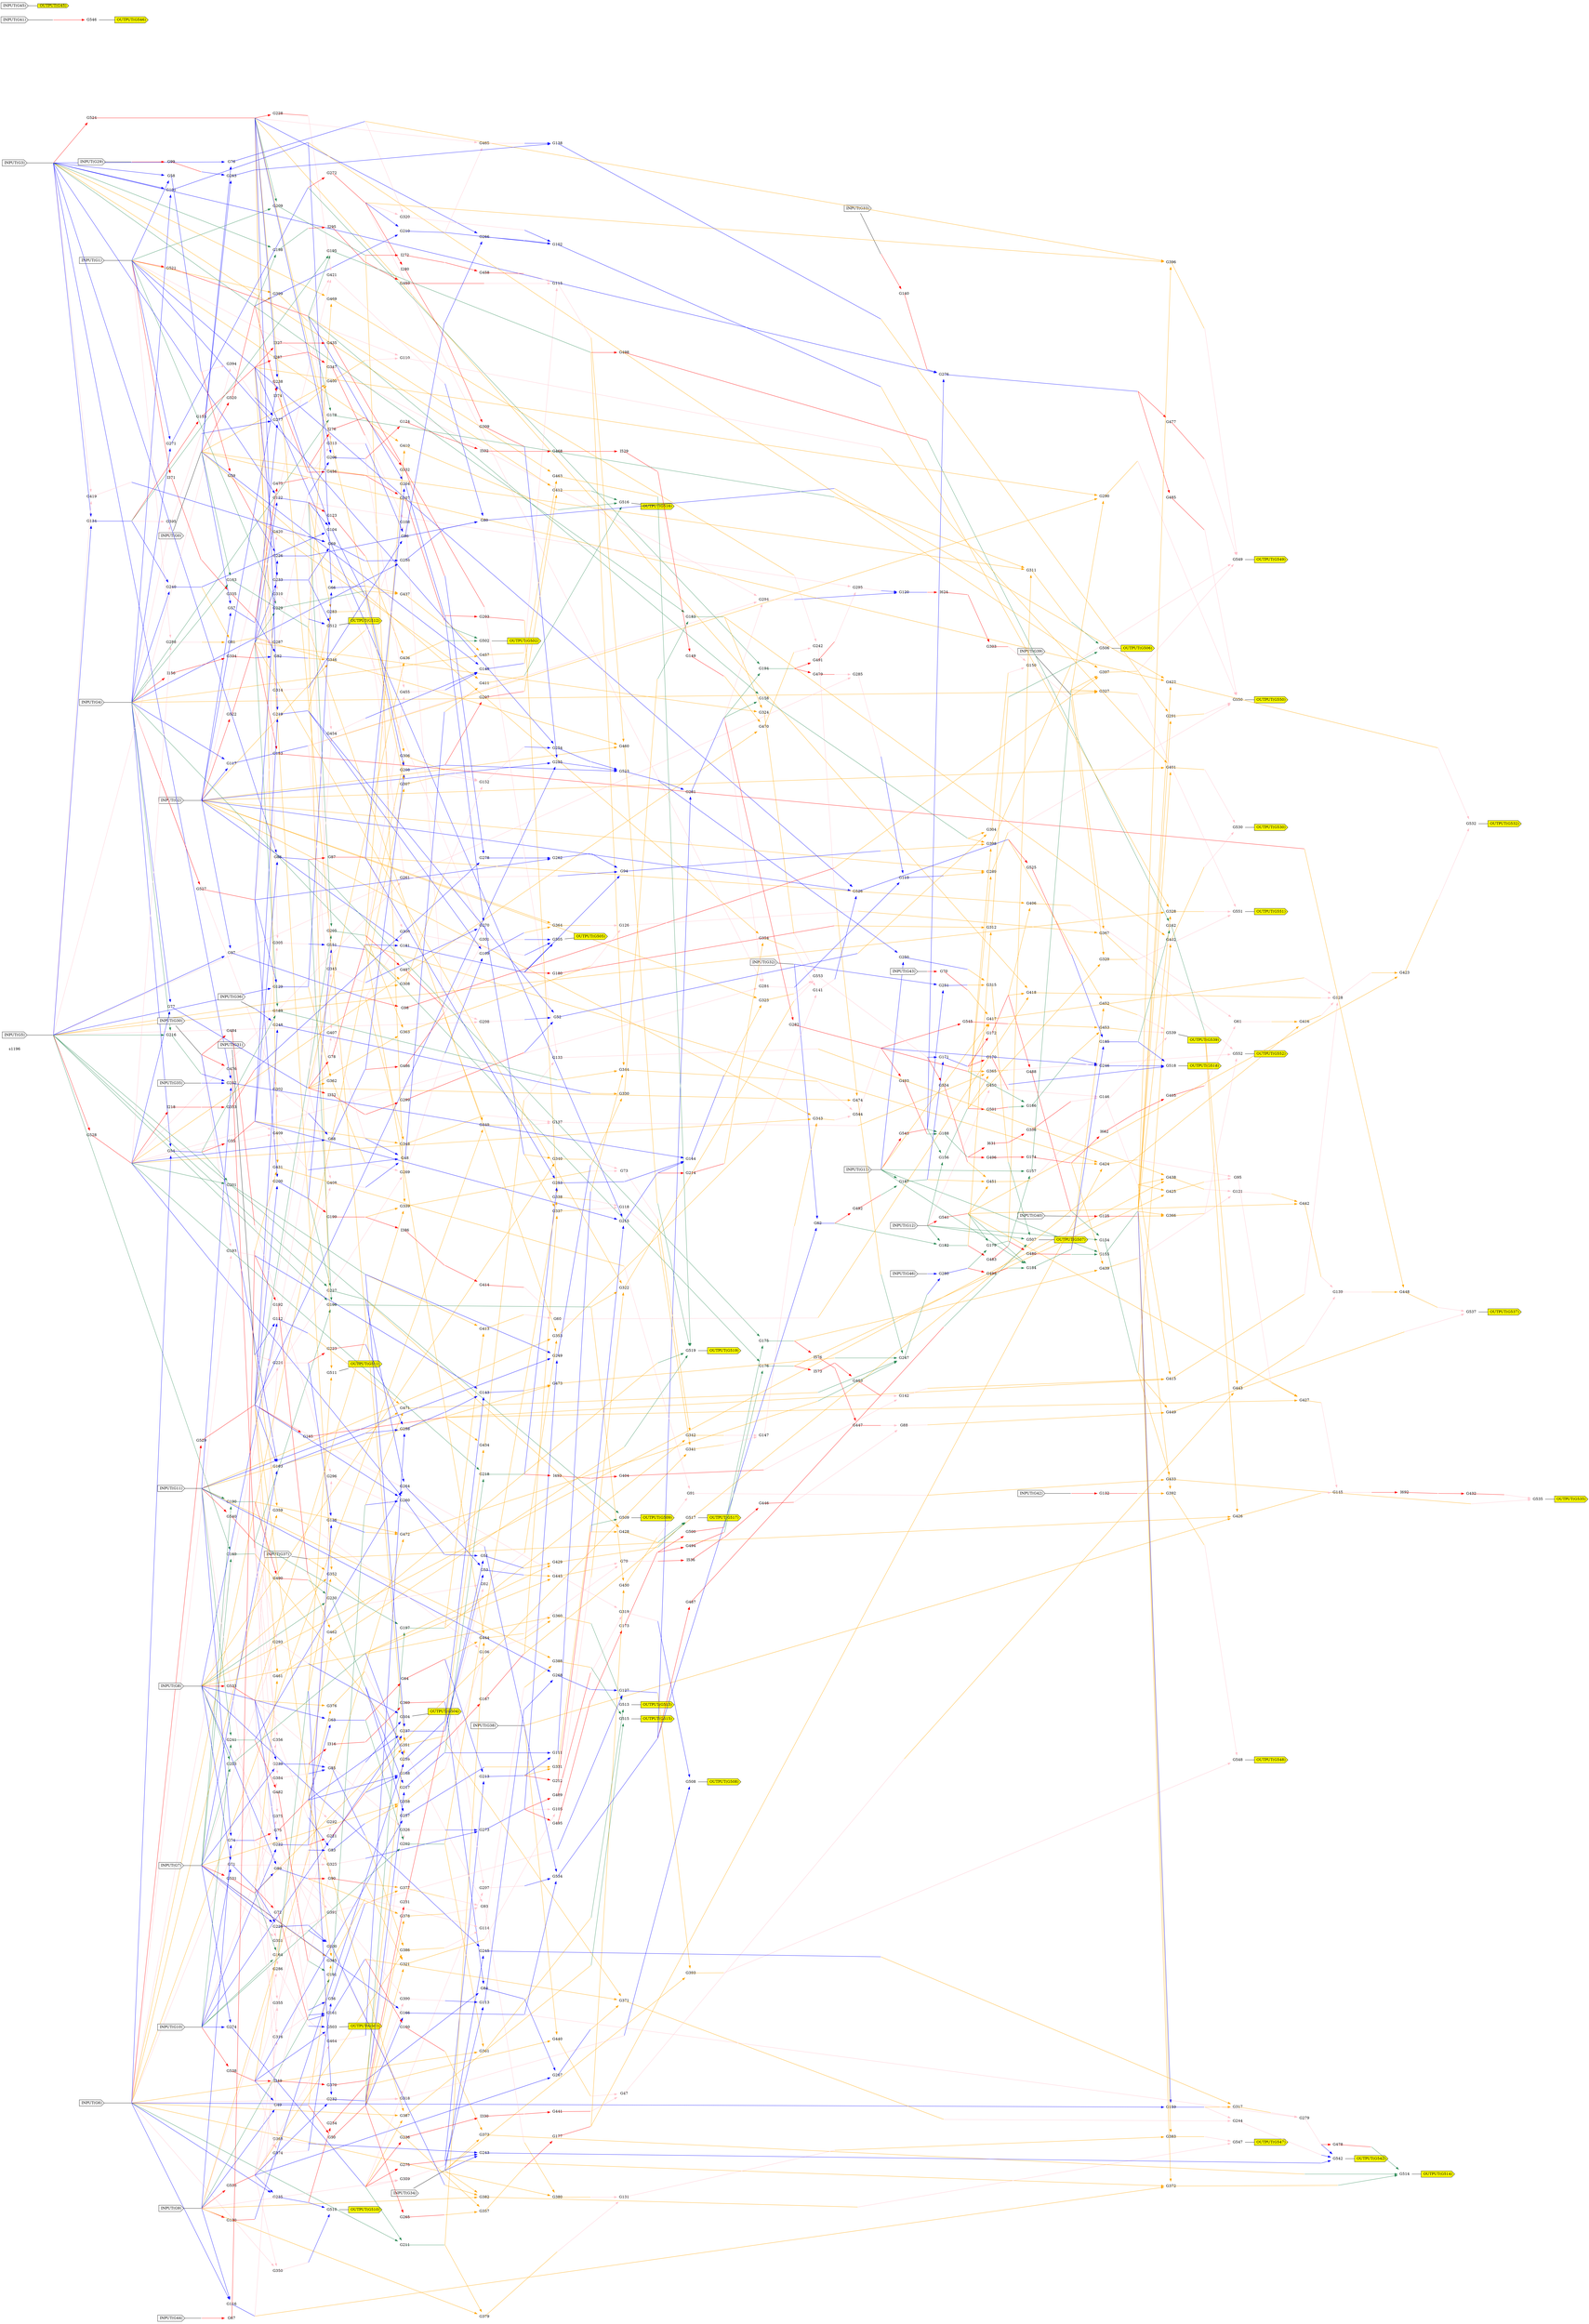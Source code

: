 digraph a
{
	//32 Inputs
	//32 Outputs
	//529 Gates
	overlap = false;
	rankdir = LR;
	splines = false;
	"s1196" [color = invis]
	G0 [label = "INPUT(G0)" shape = cds style = filled fillcolor = white]
	OG0 [label = "", fixedsize="false", width=0, height=0, shape=none]
	G0 -> OG0 [arrowhead=none]
	G1 [label = "INPUT(G1)" shape = cds style = filled fillcolor = white]
	OG1 [label = "", fixedsize="false", width=0, height=0, shape=none]
	G1 -> OG1 [arrowhead=none]
	G2 [label = "INPUT(G2)" shape = cds style = filled fillcolor = white]
	OG2 [label = "", fixedsize="false", width=0, height=0, shape=none]
	G2 -> OG2 [arrowhead=none]
	G3 [label = "INPUT(G3)" shape = cds style = filled fillcolor = white]
	OG3 [label = "", fixedsize="false", width=0, height=0, shape=none]
	G3 -> OG3 [arrowhead=none]
	G4 [label = "INPUT(G4)" shape = cds style = filled fillcolor = white]
	OG4 [label = "", fixedsize="false", width=0, height=0, shape=none]
	G4 -> OG4 [arrowhead=none]
	G5 [label = "INPUT(G5)" shape = cds style = filled fillcolor = white]
	OG5 [label = "", fixedsize="false", width=0, height=0, shape=none]
	G5 -> OG5 [arrowhead=none]
	G6 [label = "INPUT(G6)" shape = cds style = filled fillcolor = white]
	OG6 [label = "", fixedsize="false", width=0, height=0, shape=none]
	G6 -> OG6 [arrowhead=none]
	G7 [label = "INPUT(G7)" shape = cds style = filled fillcolor = white]
	OG7 [label = "", fixedsize="false", width=0, height=0, shape=none]
	G7 -> OG7 [arrowhead=none]
	G8 [label = "INPUT(G8)" shape = cds style = filled fillcolor = white]
	OG8 [label = "", fixedsize="false", width=0, height=0, shape=none]
	G8 -> OG8 [arrowhead=none]
	G9 [label = "INPUT(G9)" shape = cds style = filled fillcolor = white]
	OG9 [label = "", fixedsize="false", width=0, height=0, shape=none]
	G9 -> OG9 [arrowhead=none]
	G10 [label = "INPUT(G10)" shape = cds style = filled fillcolor = white]
	OG10 [label = "", fixedsize="false", width=0, height=0, shape=none]
	G10 -> OG10 [arrowhead=none]
	G11 [label = "INPUT(G11)" shape = cds style = filled fillcolor = white]
	OG11 [label = "", fixedsize="false", width=0, height=0, shape=none]
	G11 -> OG11 [arrowhead=none]
	G12 [label = "INPUT(G12)" shape = cds style = filled fillcolor = white]
	OG12 [label = "", fixedsize="false", width=0, height=0, shape=none]
	G12 -> OG12 [arrowhead=none]
	G13 [label = "INPUT(G13)" shape = cds style = filled fillcolor = white]
	OG13 [label = "", fixedsize="false", width=0, height=0, shape=none]
	G13 -> OG13 [arrowhead=none]
	G29 [label = "INPUT(G29)" shape = cds style = filled fillcolor = white]
	OG29 [label = "", fixedsize="false", width=0, height=0, shape=none]
	G29 -> OG29 [arrowhead=none]
	G30 [label = "INPUT(G30)" shape = cds style = filled fillcolor = white]
	OG30 [label = "", fixedsize="false", width=0, height=0, shape=none]
	G30 -> OG30 [arrowhead=none]
	G31 [label = "INPUT(G31)" shape = cds style = filled fillcolor = white]
	OG31 [label = "", fixedsize="false", width=0, height=0, shape=none]
	G31 -> OG31 [arrowhead=none]
	G32 [label = "INPUT(G32)" shape = cds style = filled fillcolor = white]
	OG32 [label = "", fixedsize="false", width=0, height=0, shape=none]
	G32 -> OG32 [arrowhead=none]
	G33 [label = "INPUT(G33)" shape = cds style = filled fillcolor = white]
	OG33 [label = "", fixedsize="false", width=0, height=0, shape=none]
	G33 -> OG33 [arrowhead=none]
	G34 [label = "INPUT(G34)" shape = cds style = filled fillcolor = white]
	OG34 [label = "", fixedsize="false", width=0, height=0, shape=none]
	G34 -> OG34 [arrowhead=none]
	G35 [label = "INPUT(G35)" shape = cds style = filled fillcolor = white]
	OG35 [label = "", fixedsize="false", width=0, height=0, shape=none]
	G35 -> OG35 [arrowhead=none]
	G36 [label = "INPUT(G36)" shape = cds style = filled fillcolor = white]
	OG36 [label = "", fixedsize="false", width=0, height=0, shape=none]
	G36 -> OG36 [arrowhead=none]
	G37 [label = "INPUT(G37)" shape = cds style = filled fillcolor = white]
	OG37 [label = "", fixedsize="false", width=0, height=0, shape=none]
	G37 -> OG37 [arrowhead=none]
	G38 [label = "INPUT(G38)" shape = cds style = filled fillcolor = white]
	OG38 [label = "", fixedsize="false", width=0, height=0, shape=none]
	G38 -> OG38 [arrowhead=none]
	G39 [label = "INPUT(G39)" shape = cds style = filled fillcolor = white]
	OG39 [label = "", fixedsize="false", width=0, height=0, shape=none]
	G39 -> OG39 [arrowhead=none]
	G40 [label = "INPUT(G40)" shape = cds style = filled fillcolor = white]
	OG40 [label = "", fixedsize="false", width=0, height=0, shape=none]
	G40 -> OG40 [arrowhead=none]
	G41 [label = "INPUT(G41)" shape = cds style = filled fillcolor = white]
	OG41 [label = "", fixedsize="false", width=0, height=0, shape=none]
	G41 -> OG41 [arrowhead=none]
	G42 [label = "INPUT(G42)" shape = cds style = filled fillcolor = white]
	OG42 [label = "", fixedsize="false", width=0, height=0, shape=none]
	G42 -> OG42 [arrowhead=none]
	G43 [label = "INPUT(G43)" shape = cds style = filled fillcolor = white]
	OG43 [label = "", fixedsize="false", width=0, height=0, shape=none]
	G43 -> OG43 [arrowhead=none]
	G44 [label = "INPUT(G44)" shape = cds style = filled fillcolor = white]
	OG44 [label = "", fixedsize="false", width=0, height=0, shape=none]
	G44 -> OG44 [arrowhead=none]
	G45 [label = "INPUT(G45)" shape = cds style = filled fillcolor = white]
	OG45 [label = "", fixedsize="false", width=0, height=0, shape=none]
	G45 -> OG45 [arrowhead=none]
	G46 [label = "INPUT(G46)" shape = cds style = filled fillcolor = white]
	OG46 [label = "", fixedsize="false", width=0, height=0, shape=none]
	G46 -> OG46 [arrowhead=none]
	OG45 [label = "OUTPUT(G45)" shape = cds style = filled fillcolor = yellow]
	OG546 [label = "OUTPUT(G546)" shape = cds style = filled fillcolor = yellow]
	OG511 [label = "OUTPUT(G511)" shape = cds style = filled fillcolor = yellow]
	OG539 [label = "OUTPUT(G539)" shape = cds style = filled fillcolor = yellow]
	OG550 [label = "OUTPUT(G550)" shape = cds style = filled fillcolor = yellow]
	OG551 [label = "OUTPUT(G551)" shape = cds style = filled fillcolor = yellow]
	OG552 [label = "OUTPUT(G552)" shape = cds style = filled fillcolor = yellow]
	OG547 [label = "OUTPUT(G547)" shape = cds style = filled fillcolor = yellow]
	OG548 [label = "OUTPUT(G548)" shape = cds style = filled fillcolor = yellow]
	OG549 [label = "OUTPUT(G549)" shape = cds style = filled fillcolor = yellow]
	OG530 [label = "OUTPUT(G530)" shape = cds style = filled fillcolor = yellow]
	OG532 [label = "OUTPUT(G532)" shape = cds style = filled fillcolor = yellow]
	OG535 [label = "OUTPUT(G535)" shape = cds style = filled fillcolor = yellow]
	OG537 [label = "OUTPUT(G537)" shape = cds style = filled fillcolor = yellow]
	OG510 [label = "OUTPUT(G510)" shape = cds style = filled fillcolor = yellow]
	OG503 [label = "OUTPUT(G503)" shape = cds style = filled fillcolor = yellow]
	OG512 [label = "OUTPUT(G512)" shape = cds style = filled fillcolor = yellow]
	OG504 [label = "OUTPUT(G504)" shape = cds style = filled fillcolor = yellow]
	OG505 [label = "OUTPUT(G505)" shape = cds style = filled fillcolor = yellow]
	OG508 [label = "OUTPUT(G508)" shape = cds style = filled fillcolor = yellow]
	OG518 [label = "OUTPUT(G518)" shape = cds style = filled fillcolor = yellow]
	OG542 [label = "OUTPUT(G542)" shape = cds style = filled fillcolor = yellow]
	OG502 [label = "OUTPUT(G502)" shape = cds style = filled fillcolor = yellow]
	OG516 [label = "OUTPUT(G516)" shape = cds style = filled fillcolor = yellow]
	OG515 [label = "OUTPUT(G515)" shape = cds style = filled fillcolor = yellow]
	OG509 [label = "OUTPUT(G509)" shape = cds style = filled fillcolor = yellow]
	OG513 [label = "OUTPUT(G513)" shape = cds style = filled fillcolor = yellow]
	OG517 [label = "OUTPUT(G517)" shape = cds style = filled fillcolor = yellow]
	OG519 [label = "OUTPUT(G519)" shape = cds style = filled fillcolor = yellow]
	OG507 [label = "OUTPUT(G507)" shape = cds style = filled fillcolor = yellow]
	OG506 [label = "OUTPUT(G506)" shape = cds style = filled fillcolor = yellow]
	OG514 [label = "OUTPUT(G514)" shape = cds style = filled fillcolor = yellow]
	G520 [label = "G520" shape = none fillcolor = red image="NOT.png"];
	OG520 [label = "", fixedsize="false", width=0, height=0, shape=none]
	G520 -> OG520 [arrowhead=none color = red tailclip=false]
	OG0 -> G520 [color = red];
	G521 [label = "G521" shape = none fillcolor = red image="NOT.png"];
	OG521 [label = "", fixedsize="false", width=0, height=0, shape=none]
	G521 -> OG521 [arrowhead=none color = red tailclip=false]
	OG1 -> G521 [color = red];
	G522 [label = "G522" shape = none fillcolor = red image="NOT.png"];
	OG522 [label = "", fixedsize="false", width=0, height=0, shape=none]
	G522 -> OG522 [arrowhead=none color = red tailclip=false]
	OG2 -> G522 [color = red];
	G524 [label = "G524" shape = none fillcolor = red image="NOT.png"];
	OG524 [label = "", fixedsize="false", width=0, height=0, shape=none]
	G524 -> OG524 [arrowhead=none color = red tailclip=false]
	OG3 -> G524 [color = red];
	I156 [label = "I156" shape = none fillcolor = red image="NOT.png"];
	OI156 [label = "", fixedsize="false", width=0, height=0, shape=none]
	I156 -> OI156 [arrowhead=none color = red tailclip=false]
	OG4 -> I156 [color = red];
	G334 [label = "G334" shape = none fillcolor = red image="NOT.png"];
	OG334 [label = "", fixedsize="false", width=0, height=0, shape=none]
	G334 -> OG334 [arrowhead=none color = red tailclip=false]
	OI156 -> G334 [color = red];
	G527 [label = "G527" shape = none fillcolor = red image="NOT.png"];
	OG527 [label = "", fixedsize="false", width=0, height=0, shape=none]
	G527 -> OG527 [arrowhead=none color = red tailclip=false]
	OG4 -> G527 [color = red];
	G528 [label = "G528" shape = none fillcolor = red image="NOT.png"];
	OG528 [label = "", fixedsize="false", width=0, height=0, shape=none]
	G528 -> OG528 [arrowhead=none color = red tailclip=false]
	OG5 -> G528 [color = red];
	G529 [label = "G529" shape = none fillcolor = red image="NOT.png"];
	OG529 [label = "", fixedsize="false", width=0, height=0, shape=none]
	G529 -> OG529 [arrowhead=none color = red tailclip=false]
	OG6 -> G529 [color = red];
	G531 [label = "G531" shape = none fillcolor = red image="NOT.png"];
	OG531 [label = "", fixedsize="false", width=0, height=0, shape=none]
	G531 -> OG531 [arrowhead=none color = red tailclip=false]
	OG7 -> G531 [color = red];
	G533 [label = "G533" shape = none fillcolor = red image="NOT.png"];
	OG533 [label = "", fixedsize="false", width=0, height=0, shape=none]
	G533 -> OG533 [arrowhead=none color = red tailclip=false]
	OG8 -> G533 [color = red];
	G536 [label = "G536" shape = none fillcolor = red image="NOT.png"];
	OG536 [label = "", fixedsize="false", width=0, height=0, shape=none]
	G536 -> OG536 [arrowhead=none color = red tailclip=false]
	OG9 -> G536 [color = red];
	G538 [label = "G538" shape = none fillcolor = red image="NOT.png"];
	OG538 [label = "", fixedsize="false", width=0, height=0, shape=none]
	G538 -> OG538 [arrowhead=none color = red tailclip=false]
	OG10 -> G538 [color = red];
	G540 [label = "G540" shape = none fillcolor = red image="NOT.png"];
	OG540 [label = "", fixedsize="false", width=0, height=0, shape=none]
	G540 -> OG540 [arrowhead=none color = red tailclip=false]
	OG11 -> G540 [color = red];
	G541 [label = "G541" shape = none fillcolor = red image="NOT.png"];
	OG541 [label = "", fixedsize="false", width=0, height=0, shape=none]
	G541 -> OG541 [arrowhead=none color = red tailclip=false]
	OG12 -> G541 [color = red];
	G543 [label = "G543" shape = none fillcolor = red image="NOT.png"];
	OG543 [label = "", fixedsize="false", width=0, height=0, shape=none]
	G543 -> OG543 [arrowhead=none color = red tailclip=false]
	OG13 -> G543 [color = red];
	G476 [label = "G476" shape = none fillcolor = red image="NOT.png"];
	OG476 [label = "", fixedsize="false", width=0, height=0, shape=none]
	G476 -> OG476 [arrowhead=none color = red tailclip=false]
	OG30 -> G476 [color = red];
	G484 [label = "G484" shape = none fillcolor = red image="NOT.png"];
	OG484 [label = "", fixedsize="false", width=0, height=0, shape=none]
	G484 -> OG484 [arrowhead=none color = red tailclip=false]
	OG30 -> G484 [color = red];
	G125 [label = "G125" shape = none fillcolor = red image="NOT.png"];
	OG125 [label = "", fixedsize="false", width=0, height=0, shape=none]
	G125 -> OG125 [arrowhead=none color = red tailclip=false]
	OG40 -> G125 [color = red];
	G140 [label = "G140" shape = none fillcolor = red image="NOT.png"];
	OG140 [label = "", fixedsize="false", width=0, height=0, shape=none]
	G140 -> OG140 [arrowhead=none color = red tailclip=false]
	OG33 -> G140 [color = red];
	G546 [label = "G546" shape = none fillcolor = red image="NOT.png"];
	G546 -> OG546 [arrowhead=none color = black]
	OG41 -> G546 [color = red];
	G132 [label = "G132" shape = none fillcolor = red image="NOT.png"];
	OG132 [label = "", fixedsize="false", width=0, height=0, shape=none]
	G132 -> OG132 [arrowhead=none color = red tailclip=false]
	OG42 -> G132 [color = red];
	G70 [label = "G70" shape = none fillcolor = red image="NOT.png"];
	OG70 [label = "", fixedsize="false", width=0, height=0, shape=none]
	G70 -> OG70 [arrowhead=none color = red tailclip=false]
	OG43 -> G70 [color = red];
	G67 [label = "G67" shape = none fillcolor = red image="NOT.png"];
	OG67 [label = "", fixedsize="false", width=0, height=0, shape=none]
	G67 -> OG67 [arrowhead=none color = red tailclip=false]
	OG44 -> G67 [color = red];
	G99 [label = "G99" shape = none fillcolor = red image="NOT.png"];
	OG99 [label = "", fixedsize="false", width=0, height=0, shape=none]
	G99 -> OG99 [arrowhead=none color = red tailclip=false]
	OG29 -> G99 [color = red];
	G475 [label = "G475" shape = none fillcolor = red image="NOT.png"];
	OG475 [label = "", fixedsize="false", width=0, height=0, shape=none]
	G475 -> OG475 [arrowhead=none color = red tailclip=false]
	OG57 -> G475 [color = red];
	G59 [label = "G59" shape = none fillcolor = red image="NOT.png"];
	OG59 [label = "", fixedsize="false", width=0, height=0, shape=none]
	G59 -> OG59 [arrowhead=none color = red tailclip=false]
	OG58 -> G59 [color = red];
	G228 [label = "G228" shape = none fillcolor = red image="NOT.png"];
	OG228 [label = "", fixedsize="false", width=0, height=0, shape=none]
	G228 -> OG228 [arrowhead=none color = red tailclip=false]
	OG524 -> G228 [color = red];
	G272 [label = "G272" shape = none fillcolor = red image="NOT.png"];
	OG272 [label = "", fixedsize="false", width=0, height=0, shape=none]
	G272 -> OG272 [arrowhead=none color = red tailclip=false]
	OG271 -> G272 [color = red];
	G98 [label = "G98" shape = none fillcolor = red image="NOT.png"];
	OG98 [label = "", fixedsize="false", width=0, height=0, shape=none]
	G98 -> OG98 [arrowhead=none color = red tailclip=false]
	OG97 -> G98 [color = red];
	G135 [label = "G135" shape = none fillcolor = red image="NOT.png"];
	OG135 [label = "", fixedsize="false", width=0, height=0, shape=none]
	G135 -> OG135 [arrowhead=none color = red tailclip=false]
	OG134 -> G135 [color = red];
	I218 [label = "I218" shape = none fillcolor = red image="NOT.png"];
	OI218 [label = "", fixedsize="false", width=0, height=0, shape=none]
	I218 -> OI218 [arrowhead=none color = red tailclip=false]
	OG528 -> I218 [color = red];
	G333 [label = "G333" shape = none fillcolor = red image="NOT.png"];
	OG333 [label = "", fixedsize="false", width=0, height=0, shape=none]
	G333 -> OG333 [arrowhead=none color = red tailclip=false]
	OI218 -> G333 [color = red];
	G55 [label = "G55" shape = none fillcolor = red image="NOT.png"];
	OG55 [label = "", fixedsize="false", width=0, height=0, shape=none]
	G55 -> OG55 [arrowhead=none color = red tailclip=false]
	OG54 -> G55 [color = red];
	G165 [label = "G165" shape = none fillcolor = red image="NOT.png"];
	OG165 [label = "", fixedsize="false", width=0, height=0, shape=none]
	G165 -> OG165 [arrowhead=none color = red tailclip=false]
	OG529 -> G165 [color = red];
	G72 [label = "G72" shape = none fillcolor = red image="NOT.png"];
	OG72 [label = "", fixedsize="false", width=0, height=0, shape=none]
	G72 -> OG72 [arrowhead=none color = red tailclip=false]
	OG71 -> G72 [color = red];
	G236 [label = "G236" shape = none fillcolor = red image="NOT.png"];
	OG236 [label = "", fixedsize="false", width=0, height=0, shape=none]
	G236 -> OG236 [arrowhead=none color = red tailclip=false]
	OG274 -> G236 [color = red];
	G275 [label = "G275" shape = none fillcolor = red image="NOT.png"];
	OG275 [label = "", fixedsize="false", width=0, height=0, shape=none]
	G275 -> OG275 [arrowhead=none color = red tailclip=false]
	OG274 -> G275 [color = red];
	I249 [label = "I249" shape = none fillcolor = red image="NOT.png"];
	OI249 [label = "", fixedsize="false", width=0, height=0, shape=none]
	I249 -> OI249 [arrowhead=none color = red tailclip=false]
	OG538 -> I249 [color = red];
	G370 [label = "G370" shape = none fillcolor = red image="NOT.png"];
	OG370 [label = "", fixedsize="false", width=0, height=0, shape=none]
	G370 -> OG370 [arrowhead=none color = red tailclip=false]
	OI249 -> G370 [color = red];
	G75 [label = "G75" shape = none fillcolor = red image="NOT.png"];
	OG75 [label = "", fixedsize="false", width=0, height=0, shape=none]
	G75 -> OG75 [arrowhead=none color = red tailclip=false]
	OG74 -> G75 [color = red];
	G490 [label = "G490" shape = none fillcolor = red image="NOT.png"];
	OG490 [label = "", fixedsize="false", width=0, height=0, shape=none]
	G490 -> OG490 [arrowhead=none color = red tailclip=false]
	OG190 -> G490 [color = red];
	G482 [label = "G482" shape = none fillcolor = red image="NOT.png"];
	OG482 [label = "", fixedsize="false", width=0, height=0, shape=none]
	G482 -> OG482 [arrowhead=none color = red tailclip=false]
	OG241 -> G482 [color = red];
	G153 [label = "G153" shape = none fillcolor = red image="NOT.png"];
	OG153 [label = "", fixedsize="false", width=0, height=0, shape=none]
	G153 -> OG153 [arrowhead=none color = red tailclip=false]
	OG522 -> G153 [color = red];
	G192 [label = "G192" shape = none fillcolor = red image="NOT.png"];
	OG192 [label = "", fixedsize="false", width=0, height=0, shape=none]
	G192 -> OG192 [arrowhead=none color = red tailclip=false]
	OG193 -> G192 [color = red];
	G123 [label = "G123" shape = none fillcolor = red image="NOT.png"];
	OG123 [label = "", fixedsize="false", width=0, height=0, shape=none]
	G123 -> OG123 [arrowhead=none color = red tailclip=false]
	OG122 -> G123 [color = red];
	I272 [label = "I272" shape = none fillcolor = red image="NOT.png"];
	OI272 [label = "", fixedsize="false", width=0, height=0, shape=none]
	I272 -> OI272 [arrowhead=none color = red tailclip=false]
	OG209 -> I272 [color = red];
	G458 [label = "G458" shape = none fillcolor = red image="NOT.png"];
	OG458 [label = "", fixedsize="false", width=0, height=0, shape=none]
	G458 -> OG458 [arrowhead=none color = red tailclip=false]
	OI272 -> G458 [color = red];
	I276 [label = "I276" shape = none fillcolor = red image="NOT.png"];
	OI276 [label = "", fixedsize="false", width=0, height=0, shape=none]
	I276 -> OI276 [arrowhead=none color = red tailclip=false]
	OG238 -> I276 [color = red];
	G332 [label = "G332" shape = none fillcolor = red image="NOT.png"];
	OG332 [label = "", fixedsize="false", width=0, height=0, shape=none]
	G332 -> OG332 [arrowhead=none color = red tailclip=false]
	OI276 -> G332 [color = red];
	I280 [label = "I280" shape = none fillcolor = red image="NOT.png"];
	OI280 [label = "", fixedsize="false", width=0, height=0, shape=none]
	I280 -> OI280 [arrowhead=none color = red tailclip=false]
	OG272 -> I280 [color = red];
	G309 [label = "G309" shape = none fillcolor = red image="NOT.png"];
	OG309 [label = "", fixedsize="false", width=0, height=0, shape=none]
	G309 -> OG309 [arrowhead=none color = red tailclip=false]
	OI280 -> G309 [color = red];
	I287 [label = "I287" shape = none fillcolor = red image="NOT.png"];
	OI287 [label = "", fixedsize="false", width=0, height=0, shape=none]
	I287 -> OI287 [arrowhead=none color = red tailclip=false]
	OG135 -> I287 [color = red];
	G347 [label = "G347" shape = none fillcolor = red image="NOT.png"];
	OG347 [label = "", fixedsize="false", width=0, height=0, shape=none]
	G347 -> OG347 [arrowhead=none color = red tailclip=false]
	OI287 -> G347 [color = red];
	G498 [label = "G498" shape = none fillcolor = red image="NOT.png"];
	OG498 [label = "", fixedsize="false", width=0, height=0, shape=none]
	G498 -> OG498 [arrowhead=none color = red tailclip=false]
	OG195 -> G498 [color = red];
	G78 [label = "G78" shape = none fillcolor = red image="NOT.png"];
	OG78 [label = "", fixedsize="false", width=0, height=0, shape=none]
	G78 -> OG78 [arrowhead=none color = red tailclip=false]
	OG77 -> G78 [color = red];
	I295 [label = "I295" shape = none fillcolor = red image="NOT.png"];
	OI295 [label = "", fixedsize="false", width=0, height=0, shape=none]
	I295 -> OI295 [arrowhead=none color = red tailclip=false]
	OG198 -> I295 [color = red];
	G459 [label = "G459" shape = none fillcolor = red image="NOT.png"];
	OG459 [label = "", fixedsize="false", width=0, height=0, shape=none]
	G459 -> OG459 [arrowhead=none color = red tailclip=false]
	OI295 -> G459 [color = red];
	G199 [label = "G199" shape = none fillcolor = red image="NOT.png"];
	OG199 [label = "", fixedsize="false", width=0, height=0, shape=none]
	G199 -> OG199 [arrowhead=none color = red tailclip=false]
	OG200 -> G199 [color = red];
	G90 [label = "G90" shape = none fillcolor = red image="NOT.png"];
	OG90 [label = "", fixedsize="false", width=0, height=0, shape=none]
	G90 -> OG90 [arrowhead=none color = red tailclip=false]
	OG89 -> G90 [color = red];
	G221 [label = "G221" shape = none fillcolor = red image="NOT.png"];
	OG221 [label = "", fixedsize="false", width=0, height=0, shape=none]
	G221 -> OG221 [arrowhead=none color = red tailclip=false]
	OG222 -> G221 [color = red];
	G223 [label = "G223" shape = none fillcolor = red image="NOT.png"];
	OG223 [label = "", fixedsize="false", width=0, height=0, shape=none]
	G223 -> OG223 [arrowhead=none color = red tailclip=false]
	OG224 -> G223 [color = red];
	I316 [label = "I316" shape = none fillcolor = red image="NOT.png"];
	OI316 [label = "", fixedsize="false", width=0, height=0, shape=none]
	I316 -> OI316 [arrowhead=none color = red tailclip=false]
	OG239 -> I316 [color = red];
	G369 [label = "G369" shape = none fillcolor = red image="NOT.png"];
	OG369 [label = "", fixedsize="false", width=0, height=0, shape=none]
	G369 -> OG369 [arrowhead=none color = red tailclip=false]
	OI316 -> G369 [color = red];
	G234 [label = "G234" shape = none fillcolor = red image="NOT.png"];
	OG234 [label = "", fixedsize="false", width=0, height=0, shape=none]
	G234 -> OG234 [arrowhead=none color = red tailclip=false]
	OG235 -> G234 [color = red];
	I327 [label = "I327" shape = none fillcolor = red image="NOT.png"];
	OI327 [label = "", fixedsize="false", width=0, height=0, shape=none]
	I327 -> OI327 [arrowhead=none color = red tailclip=false]
	OG135 -> I327 [color = red];
	G435 [label = "G435" shape = none fillcolor = red image="NOT.png"];
	OG435 [label = "", fixedsize="false", width=0, height=0, shape=none]
	G435 -> OG435 [arrowhead=none color = red tailclip=false]
	OI327 -> G435 [color = red];
	I330 [label = "I330" shape = none fillcolor = red image="NOT.png"];
	OI330 [label = "", fixedsize="false", width=0, height=0, shape=none]
	I330 -> OI330 [arrowhead=none color = red tailclip=false]
	OG236 -> I330 [color = red];
	G441 [label = "G441" shape = none fillcolor = red image="NOT.png"];
	OG441 [label = "", fixedsize="false", width=0, height=0, shape=none]
	G441 -> OG441 [arrowhead=none color = red tailclip=false]
	OI330 -> G441 [color = red];
	G50 [label = "G50" shape = none fillcolor = red image="NOT.png"];
	OG50 [label = "", fixedsize="false", width=0, height=0, shape=none]
	G50 -> OG50 [arrowhead=none color = red tailclip=false]
	OG49 -> G50 [color = red];
	G130 [label = "G130" shape = none fillcolor = red image="NOT.png"];
	OG130 [label = "", fixedsize="false", width=0, height=0, shape=none]
	G130 -> OG130 [arrowhead=none color = red tailclip=false]
	OG9 -> G130 [color = red];
	G501 [label = "G501" shape = none fillcolor = red image="NOT.png"];
	OG501 [label = "", fixedsize="false", width=0, height=0, shape=none]
	G501 -> OG501 [arrowhead=none color = red tailclip=false]
	OG156 -> G501 [color = red];
	G477 [label = "G477" shape = none fillcolor = red image="NOT.png"];
	OG477 [label = "", fixedsize="false", width=0, height=0, shape=none]
	G477 -> OG477 [arrowhead=none color = red tailclip=false]
	OG276 -> G477 [color = red];
	G485 [label = "G485" shape = none fillcolor = red image="NOT.png"];
	OG485 [label = "", fixedsize="false", width=0, height=0, shape=none]
	G485 -> OG485 [arrowhead=none color = red tailclip=false]
	OG276 -> G485 [color = red];
	I352 [label = "I352" shape = none fillcolor = red image="NOT.png"];
	OI352 [label = "", fixedsize="false", width=0, height=0, shape=none]
	I352 -> OI352 [arrowhead=none color = red tailclip=false]
	OG77 -> I352 [color = red];
	G299 [label = "G299" shape = none fillcolor = red image="NOT.png"];
	OG299 [label = "", fixedsize="false", width=0, height=0, shape=none]
	G299 -> OG299 [arrowhead=none color = red tailclip=false]
	OI352 -> G299 [color = red];
	G497 [label = "G497" shape = none fillcolor = red image="NOT.png"];
	OG497 [label = "", fixedsize="false", width=0, height=0, shape=none]
	G497 -> OG497 [arrowhead=none color = red tailclip=false]
	OG205 -> G497 [color = red];
	I371 [label = "I371" shape = none fillcolor = red image="NOT.png"];
	OI371 [label = "", fixedsize="false", width=0, height=0, shape=none]
	I371 -> OI371 [arrowhead=none color = red tailclip=false]
	OG1 -> I371 [color = red];
	G335 [label = "G335" shape = none fillcolor = red image="NOT.png"];
	OG335 [label = "", fixedsize="false", width=0, height=0, shape=none]
	G335 -> OG335 [arrowhead=none color = red tailclip=false]
	OI371 -> G335 [color = red];
	I374 [label = "I374" shape = none fillcolor = red image="NOT.png"];
	OI374 [label = "", fixedsize="false", width=0, height=0, shape=none]
	I374 -> OI374 [arrowhead=none color = red tailclip=false]
	OG520 -> I374 [color = red];
	G456 [label = "G456" shape = none fillcolor = red image="NOT.png"];
	OG456 [label = "", fixedsize="false", width=0, height=0, shape=none]
	G456 -> OG456 [arrowhead=none color = red tailclip=false]
	OI374 -> G456 [color = red];
	G87 [label = "G87" shape = none fillcolor = red image="NOT.png"];
	OG87 [label = "", fixedsize="false", width=0, height=0, shape=none]
	G87 -> OG87 [arrowhead=none color = red tailclip=false]
	OG86 -> G87 [color = red];
	I386 [label = "I386" shape = none fillcolor = red image="NOT.png"];
	OI386 [label = "", fixedsize="false", width=0, height=0, shape=none]
	I386 -> OI386 [arrowhead=none color = red tailclip=false]
	OG199 -> I386 [color = red];
	G414 [label = "G414" shape = none fillcolor = red image="NOT.png"];
	OG414 [label = "", fixedsize="false", width=0, height=0, shape=none]
	G414 -> OG414 [arrowhead=none color = red tailclip=false]
	OI386 -> G414 [color = red];
	G486 [label = "G486" shape = none fillcolor = red image="NOT.png"];
	OG486 [label = "", fixedsize="false", width=0, height=0, shape=none]
	G486 -> OG486 [arrowhead=none color = red tailclip=false]
	OG68 -> G486 [color = red];
	G231 [label = "G231" shape = none fillcolor = red image="NOT.png"];
	OG231 [label = "", fixedsize="false", width=0, height=0, shape=none]
	G231 -> OG231 [arrowhead=none color = red tailclip=false]
	OG232 -> G231 [color = red];
	G160 [label = "G160" shape = none fillcolor = red image="NOT.png"];
	OG160 [label = "", fixedsize="false", width=0, height=0, shape=none]
	G160 -> OG160 [arrowhead=none color = red tailclip=false]
	OG161 -> G160 [color = red];
	G265 [label = "G265" shape = none fillcolor = red image="NOT.png"];
	OG265 [label = "", fixedsize="false", width=0, height=0, shape=none]
	G265 -> OG265 [arrowhead=none color = red tailclip=false]
	OG50 -> G265 [color = red];
	G64 [label = "G64" shape = none fillcolor = red image="NOT.png"];
	OG64 [label = "", fixedsize="false", width=0, height=0, shape=none]
	G64 -> OG64 [arrowhead=none color = red tailclip=false]
	OG63 -> G64 [color = red];
	G180 [label = "G180" shape = none fillcolor = red image="NOT.png"];
	OG180 [label = "", fixedsize="false", width=0, height=0, shape=none]
	G180 -> OG180 [arrowhead=none color = red tailclip=false]
	OG181 -> G180 [color = red];
	G107 [label = "G107" shape = none fillcolor = red image="NOT.png"];
	OG107 [label = "", fixedsize="false", width=0, height=0, shape=none]
	G107 -> OG107 [arrowhead=none color = red tailclip=false]
	OG456 -> G107 [color = red];
	G207 [label = "G207" shape = none fillcolor = red image="NOT.png"];
	OG207 [label = "", fixedsize="false", width=0, height=0, shape=none]
	G207 -> OG207 [arrowhead=none color = red tailclip=false]
	OG208 -> G207 [color = red];
	G167 [label = "G167" shape = none fillcolor = red image="NOT.png"];
	OG167 [label = "", fixedsize="false", width=0, height=0, shape=none]
	G167 -> OG167 [arrowhead=none color = red tailclip=false]
	OG168 -> G167 [color = red];
	G124 [label = "G124" shape = none fillcolor = red image="NOT.png"];
	OG124 [label = "", fixedsize="false", width=0, height=0, shape=none]
	G124 -> OG124 [arrowhead=none color = red tailclip=false]
	OG206 -> G124 [color = red];
	G203 [label = "G203" shape = none fillcolor = red image="NOT.png"];
	OG203 [label = "", fixedsize="false", width=0, height=0, shape=none]
	G203 -> OG203 [arrowhead=none color = red tailclip=false]
	OG204 -> G203 [color = red];
	G489 [label = "G489" shape = none fillcolor = red image="NOT.png"];
	OG489 [label = "", fixedsize="false", width=0, height=0, shape=none]
	G489 -> OG489 [arrowhead=none color = red tailclip=false]
	OG273 -> G489 [color = red];
	G495 [label = "G495" shape = none fillcolor = red image="NOT.png"];
	OG495 [label = "", fixedsize="false", width=0, height=0, shape=none]
	G495 -> OG495 [arrowhead=none color = red tailclip=false]
	OG273 -> G495 [color = red];
	G177 [label = "G177" shape = none fillcolor = red image="NOT.png"];
	OG177 [label = "", fixedsize="false", width=0, height=0, shape=none]
	G177 -> OG177 [arrowhead=none color = red tailclip=false]
	OG357 -> G177 [color = red];
	G212 [label = "G212" shape = none fillcolor = red image="NOT.png"];
	OG212 [label = "", fixedsize="false", width=0, height=0, shape=none]
	G212 -> OG212 [arrowhead=none color = red tailclip=false]
	OG213 -> G212 [color = red];
	I493 [label = "I493" shape = none fillcolor = red image="NOT.png"];
	OI493 [label = "", fixedsize="false", width=0, height=0, shape=none]
	I493 -> OI493 [arrowhead=none color = red tailclip=false]
	OG218 -> I493 [color = red];
	G404 [label = "G404" shape = none fillcolor = red image="NOT.png"];
	OG404 [label = "", fixedsize="false", width=0, height=0, shape=none]
	G404 -> OG404 [arrowhead=none color = red tailclip=false]
	OI493 -> G404 [color = red];
	I502 [label = "I502" shape = none fillcolor = red image="NOT.png"];
	OI502 [label = "", fixedsize="false", width=0, height=0, shape=none]
	I502 -> OI502 [arrowhead=none color = red tailclip=false]
	OG124 -> I502 [color = red];
	G468 [label = "G468" shape = none fillcolor = red image="NOT.png"];
	OG468 [label = "", fixedsize="false", width=0, height=0, shape=none]
	G468 -> OG468 [arrowhead=none color = red tailclip=false]
	OI502 -> G468 [color = red];
	G173 [label = "G173" shape = none fillcolor = red image="NOT.png"];
	OG173 [label = "", fixedsize="false", width=0, height=0, shape=none]
	G173 -> OG173 [arrowhead=none color = red tailclip=false]
	OG495 -> G173 [color = red];
	G487 [label = "G487" shape = none fillcolor = red image="NOT.png"];
	OG487 [label = "", fixedsize="false", width=0, height=0, shape=none]
	G487 -> OG487 [arrowhead=none color = red tailclip=false]
	OG534 -> G487 [color = red];
	I529 [label = "I529" shape = none fillcolor = red image="NOT.png"];
	OI529 [label = "", fixedsize="false", width=0, height=0, shape=none]
	I529 -> OI529 [arrowhead=none color = red tailclip=false]
	OG468 -> I529 [color = red];
	G149 [label = "G149" shape = none fillcolor = red image="NOT.png"];
	OG149 [label = "", fixedsize="false", width=0, height=0, shape=none]
	G149 -> OG149 [arrowhead=none color = red tailclip=false]
	OI529 -> G149 [color = red];
	I536 [label = "I536" shape = none fillcolor = red image="NOT.png"];
	OI536 [label = "", fixedsize="false", width=0, height=0, shape=none]
	I536 -> OI536 [arrowhead=none color = red tailclip=false]
	OG79 -> I536 [color = red];
	G446 [label = "G446" shape = none fillcolor = red image="NOT.png"];
	OG446 [label = "", fixedsize="false", width=0, height=0, shape=none]
	G446 -> OG446 [arrowhead=none color = red tailclip=false]
	OI536 -> G446 [color = red];
	G494 [label = "G494" shape = none fillcolor = red image="NOT.png"];
	OG494 [label = "", fixedsize="false", width=0, height=0, shape=none]
	G494 -> OG494 [arrowhead=none color = red tailclip=false]
	OG173 -> G494 [color = red];
	G500 [label = "G500" shape = none fillcolor = red image="NOT.png"];
	OG500 [label = "", fixedsize="false", width=0, height=0, shape=none]
	G500 -> OG500 [arrowhead=none color = red tailclip=false]
	OG173 -> G500 [color = red];
	G214 [label = "G214" shape = none fillcolor = red image="NOT.png"];
	OG214 [label = "", fixedsize="false", width=0, height=0, shape=none]
	G214 -> OG214 [arrowhead=none color = red tailclip=false]
	OG215 -> G214 [color = red];
	G492 [label = "G492" shape = none fillcolor = red image="NOT.png"];
	OG492 [label = "", fixedsize="false", width=0, height=0, shape=none]
	G492 -> OG492 [arrowhead=none color = red tailclip=false]
	OG62 -> G492 [color = red];
	G483 [label = "G483" shape = none fillcolor = red image="NOT.png"];
	OG483 [label = "", fixedsize="false", width=0, height=0, shape=none]
	G483 -> OG483 [arrowhead=none color = red tailclip=false]
	OG182 -> G483 [color = red];
	G282 [label = "G282" shape = none fillcolor = red image="NOT.png"];
	OG282 [label = "", fixedsize="false", width=0, height=0, shape=none]
	G282 -> OG282 [arrowhead=none color = red tailclip=false]
	OG281 -> G282 [color = red];
	I573 [label = "I573" shape = none fillcolor = red image="NOT.png"];
	OI573 [label = "", fixedsize="false", width=0, height=0, shape=none]
	I573 -> OI573 [arrowhead=none color = red tailclip=false]
	OG176 -> I573 [color = red];
	G403 [label = "G403" shape = none fillcolor = red image="NOT.png"];
	OG403 [label = "", fixedsize="false", width=0, height=0, shape=none]
	G403 -> OG403 [arrowhead=none color = red tailclip=false]
	OI573 -> G403 [color = red];
	I576 [label = "I576" shape = none fillcolor = red image="NOT.png"];
	OI576 [label = "", fixedsize="false", width=0, height=0, shape=none]
	I576 -> OI576 [arrowhead=none color = red tailclip=false]
	OG175 -> I576 [color = red];
	G447 [label = "G447" shape = none fillcolor = red image="NOT.png"];
	OG447 [label = "", fixedsize="false", width=0, height=0, shape=none]
	G447 -> OG447 [arrowhead=none color = red tailclip=false]
	OI576 -> G447 [color = red];
	G479 [label = "G479" shape = none fillcolor = red image="NOT.png"];
	OG479 [label = "", fixedsize="false", width=0, height=0, shape=none]
	G479 -> OG479 [arrowhead=none color = red tailclip=false]
	OG194 -> G479 [color = red];
	G491 [label = "G491" shape = none fillcolor = red image="NOT.png"];
	OG491 [label = "", fixedsize="false", width=0, height=0, shape=none]
	G491 -> OG491 [arrowhead=none color = red tailclip=false]
	OG194 -> G491 [color = red];
	G554 [label = "G554" shape = none fillcolor = red image="NOT.png"];
	OG554 [label = "", fixedsize="false", width=0, height=0, shape=none]
	G554 -> OG554 [arrowhead=none color = red tailclip=false]
	OG553 -> G554 [color = red];
	G170 [label = "G170" shape = none fillcolor = red image="NOT.png"];
	OG170 [label = "", fixedsize="false", width=0, height=0, shape=none]
	G170 -> OG170 [arrowhead=none color = red tailclip=false]
	OG171 -> G170 [color = red];
	G172 [label = "G172" shape = none fillcolor = red image="NOT.png"];
	OG172 [label = "", fixedsize="false", width=0, height=0, shape=none]
	G172 -> OG172 [arrowhead=none color = red tailclip=false]
	OG171 -> G172 [color = red];
	G525 [label = "G525" shape = none fillcolor = red image="NOT.png"];
	OG525 [label = "", fixedsize="false", width=0, height=0, shape=none]
	G525 -> OG525 [arrowhead=none color = red tailclip=false]
	OG526 -> G525 [color = red];
	G493 [label = "G493" shape = none fillcolor = red image="NOT.png"];
	OG493 [label = "", fixedsize="false", width=0, height=0, shape=none]
	G493 -> OG493 [arrowhead=none color = red tailclip=false]
	OG544 -> G493 [color = red];
	G545 [label = "G545" shape = none fillcolor = red image="NOT.png"];
	OG545 [label = "", fixedsize="false", width=0, height=0, shape=none]
	G545 -> OG545 [arrowhead=none color = red tailclip=false]
	OG544 -> G545 [color = red];
	G488 [label = "G488" shape = none fillcolor = red image="NOT.png"];
	OG488 [label = "", fixedsize="false", width=0, height=0, shape=none]
	G488 -> OG488 [arrowhead=none color = red tailclip=false]
	OG172 -> G488 [color = red];
	G499 [label = "G499" shape = none fillcolor = red image="NOT.png"];
	OG499 [label = "", fixedsize="false", width=0, height=0, shape=none]
	G499 -> OG499 [arrowhead=none color = red tailclip=false]
	OG280 -> G499 [color = red];
	I624 [label = "I624" shape = none fillcolor = red image="NOT.png"];
	OI624 [label = "", fixedsize="false", width=0, height=0, shape=none]
	I624 -> OI624 [arrowhead=none color = red tailclip=false]
	OG120 -> I624 [color = red];
	G303 [label = "G303" shape = none fillcolor = red image="NOT.png"];
	OG303 [label = "", fixedsize="false", width=0, height=0, shape=none]
	G303 -> OG303 [arrowhead=none color = red tailclip=false]
	OI624 -> G303 [color = red];
	G480 [label = "G480" shape = none fillcolor = red image="NOT.png"];
	OG480 [label = "", fixedsize="false", width=0, height=0, shape=none]
	G480 -> OG480 [arrowhead=none color = red tailclip=false]
	OG179 -> G480 [color = red];
	I631 [label = "I631" shape = none fillcolor = red image="NOT.png"];
	OI631 [label = "", fixedsize="false", width=0, height=0, shape=none]
	I631 -> OI631 [arrowhead=none color = red tailclip=false]
	OG188 -> I631 [color = red];
	G336 [label = "G336" shape = none fillcolor = red image="NOT.png"];
	OG336 [label = "", fixedsize="false", width=0, height=0, shape=none]
	G336 -> OG336 [arrowhead=none color = red tailclip=false]
	OI631 -> G336 [color = red];
	G496 [label = "G496" shape = none fillcolor = red image="NOT.png"];
	OG496 [label = "", fixedsize="false", width=0, height=0, shape=none]
	G496 -> OG496 [arrowhead=none color = red tailclip=false]
	OG188 -> G496 [color = red];
	G174 [label = "G174" shape = none fillcolor = red image="NOT.png"];
	OG174 [label = "", fixedsize="false", width=0, height=0, shape=none]
	G174 -> OG174 [arrowhead=none color = red tailclip=false]
	OG496 -> G174 [color = red];
	I662 [label = "I662" shape = none fillcolor = red image="NOT.png"];
	OI662 [label = "", fixedsize="false", width=0, height=0, shape=none]
	I662 -> OI662 [arrowhead=none color = red tailclip=false]
	OG174 -> I662 [color = red];
	G405 [label = "G405" shape = none fillcolor = red image="NOT.png"];
	OG405 [label = "", fixedsize="false", width=0, height=0, shape=none]
	G405 -> OG405 [arrowhead=none color = red tailclip=false]
	OI662 -> G405 [color = red];
	G478 [label = "G478" shape = none fillcolor = red image="NOT.png"];
	OG478 [label = "", fixedsize="false", width=0, height=0, shape=none]
	G478 -> OG478 [arrowhead=none color = red tailclip=false]
	OG279 -> G478 [color = red];
	I692 [label = "I692" shape = none fillcolor = red image="NOT.png"];
	OI692 [label = "", fixedsize="false", width=0, height=0, shape=none]
	I692 -> OI692 [arrowhead=none color = red tailclip=false]
	OG145 -> I692 [color = red];
	G432 [label = "G432" shape = none fillcolor = red image="NOT.png"];
	OG432 [label = "", fixedsize="false", width=0, height=0, shape=none]
	G432 -> OG432 [arrowhead=none color = red tailclip=false]
	OI692 -> G432 [color = red];
	G359 [label = "G359" shape = none fillcolor = orange image="AND.png"];
	OG359 [label = "", fixedsize="false", width=0, height=0, shape=none]
	G359 -> OG359 [arrowhead=none color = orange tailclip=false]
	OG6 -> G359 [color = orange];
	OG31 -> G359 [color = orange];
	G469 [label = "G469" shape = none fillcolor = orange image="AND.png"];
	OG469 [label = "", fixedsize="false", width=0, height=0, shape=none]
	G469 -> OG469 [arrowhead=none color = orange tailclip=false]
	OG163 -> G469 [color = orange];
	OG3 -> G469 [color = orange];
	G461 [label = "G461" shape = none fillcolor = orange image="AND.png"];
	OG461 [label = "", fixedsize="false", width=0, height=0, shape=none]
	G461 -> OG461 [arrowhead=none color = orange tailclip=false]
	OG529 -> G461 [color = orange];
	OG531 -> G461 [color = orange];
	G431 [label = "G431" shape = none fillcolor = orange image="AND.png"];
	OG431 [label = "", fixedsize="false", width=0, height=0, shape=none]
	G431 -> OG431 [arrowhead=none color = orange tailclip=false]
	OG524 -> G431 [color = orange];
	OG67 -> G431 [color = orange];
	G362 [label = "G362" shape = none fillcolor = orange image="AND.png"];
	OG362 [label = "", fixedsize="false", width=0, height=0, shape=none]
	G362 -> OG362 [arrowhead=none color = orange tailclip=false]
	OG129 -> G362 [color = orange];
	OG77 -> G362 [color = orange];
	G81 [label = "G81" shape = none fillcolor = orange image="AND.png"];
	OG81 [label = "", fixedsize="false", width=0, height=0, shape=none]
	G81 -> OG81 [arrowhead=none color = orange tailclip=false]
	OG288 -> G81 [color = orange];
	OG240 -> G81 [color = orange];
	G348 [label = "G348" shape = none fillcolor = orange image="AND.png"];
	OG348 [label = "", fixedsize="false", width=0, height=0, shape=none]
	G348 -> OG348 [arrowhead=none color = orange tailclip=false]
	OG97 -> G348 [color = orange];
	OG55 -> G348 [color = orange];
	G352 [label = "G352" shape = none fillcolor = orange image="AND.png"];
	OG352 [label = "", fixedsize="false", width=0, height=0, shape=none]
	G352 -> OG352 [arrowhead=none color = orange tailclip=false]
	OG8 -> G352 [color = orange];
	OG135 -> G352 [color = orange];
	OG37 -> G352 [color = orange];
	OG164 -> G352 [color = orange];
	G511 [label = "G511" shape = none fillcolor = orange image="AND.png"];
	G511 -> OG511 [arrowhead=none color = black]
	OG163 -> G511 [color = orange];
	OG164 -> G511 [color = orange];
	G379 [label = "G379" shape = none fillcolor = orange image="AND.png"];
	OG379 [label = "", fixedsize="false", width=0, height=0, shape=none]
	G379 -> OG379 [arrowhead=none color = orange tailclip=false]
	OG9 -> G379 [color = orange];
	OG211 -> G379 [color = orange];
	G385 [label = "G385" shape = none fillcolor = orange image="AND.png"];
	OG385 [label = "", fixedsize="false", width=0, height=0, shape=none]
	G385 -> OG385 [arrowhead=none color = orange tailclip=false]
	OG529 -> G385 [color = orange];
	OG7 -> G385 [color = orange];
	OG49 -> G385 [color = orange];
	G376 [label = "G376" shape = none fillcolor = orange image="AND.png"];
	OG376 [label = "", fixedsize="false", width=0, height=0, shape=none]
	G376 -> OG376 [arrowhead=none color = orange tailclip=false]
	OG533 -> G376 [color = orange];
	OG75 -> G376 [color = orange];
	G387 [label = "G387" shape = none fillcolor = orange image="AND.png"];
	OG387 [label = "", fixedsize="false", width=0, height=0, shape=none]
	G387 -> OG387 [arrowhead=none color = orange tailclip=false]
	OG6 -> G387 [color = orange];
	OG274 -> G387 [color = orange];
	OG75 -> G387 [color = orange];
	G462 [label = "G462" shape = none fillcolor = orange image="AND.png"];
	OG462 [label = "", fixedsize="false", width=0, height=0, shape=none]
	G462 -> OG462 [arrowhead=none color = orange tailclip=false]
	OG192 -> G462 [color = orange];
	OG538 -> G462 [color = orange];
	G436 [label = "G436" shape = none fillcolor = orange image="AND.png"];
	OG436 [label = "", fixedsize="false", width=0, height=0, shape=none]
	G436 -> OG436 [arrowhead=none color = orange tailclip=false]
	OG123 -> G436 [color = orange];
	OG77 -> G436 [color = orange];
	G363 [label = "G363" shape = none fillcolor = orange image="AND.png"];
	OG363 [label = "", fixedsize="false", width=0, height=0, shape=none]
	G363 -> OG363 [arrowhead=none color = orange tailclip=false]
	OG77 -> G363 [color = orange];
	OG205 -> G363 [color = orange];
	G410 [label = "G410" shape = none fillcolor = orange image="AND.png"];
	OG410 [label = "", fixedsize="false", width=0, height=0, shape=none]
	G410 -> OG410 [arrowhead=none color = orange tailclip=false]
	OG1 -> G410 [color = orange];
	OG205 -> G410 [color = orange];
	G399 [label = "G399" shape = none fillcolor = orange image="AND.png"];
	OG399 [label = "", fixedsize="false", width=0, height=0, shape=none]
	G399 -> OG399 [arrowhead=none color = orange tailclip=false]
	OG520 -> G399 [color = orange];
	OG1 -> G399 [color = orange];
	G437 [label = "G437" shape = none fillcolor = orange image="AND.png"];
	OG437 [label = "", fixedsize="false", width=0, height=0, shape=none]
	G437 -> OG437 [arrowhead=none color = orange tailclip=false]
	OG66 -> G437 [color = orange];
	OG229 -> G437 [color = orange];
	G307 [label = "G307" shape = none fillcolor = orange image="AND.png"];
	OG307 [label = "", fixedsize="false", width=0, height=0, shape=none]
	G307 -> OG307 [arrowhead=none color = orange tailclip=false]
	OG6 -> G307 [color = orange];
	OG104 -> G307 [color = orange];
	G306 [label = "G306" shape = none fillcolor = orange image="AND.png"];
	OG306 [label = "", fixedsize="false", width=0, height=0, shape=none]
	G306 -> OG306 [arrowhead=none color = orange tailclip=false]
	OG524 -> G306 [color = orange];
	OG78 -> G306 [color = orange];
	G283 [label = "G283" shape = none fillcolor = orange image="AND.png"];
	OG283 [label = "", fixedsize="false", width=0, height=0, shape=none]
	G283 -> OG283 [arrowhead=none color = orange tailclip=false]
	OG122 -> G283 [color = orange];
	OG219 -> G283 [color = orange];
	G339 [label = "G339" shape = none fillcolor = orange image="AND.png"];
	OG339 [label = "", fixedsize="false", width=0, height=0, shape=none]
	G339 -> OG339 [arrowhead=none color = orange tailclip=false]
	OG533 -> G339 [color = orange];
	OG199 -> G339 [color = orange];
	OG209 -> G339 [color = orange];
	G472 [label = "G472" shape = none fillcolor = orange image="AND.png"];
	OG472 [label = "", fixedsize="false", width=0, height=0, shape=none]
	G472 -> OG472 [arrowhead=none color = orange tailclip=false]
	OG136 -> G472 [color = orange];
	OG9 -> G472 [color = orange];
	OG190 -> G472 [color = orange];
	G351 [label = "G351" shape = none fillcolor = orange image="AND.png"];
	OG351 [label = "", fixedsize="false", width=0, height=0, shape=none]
	G351 -> OG351 [arrowhead=none color = orange tailclip=false]
	OG524 -> G351 [color = orange];
	OG169 -> G351 [color = orange];
	OG221 -> G351 [color = orange];
	OG234 -> G351 [color = orange];
	G440 [label = "G440" shape = none fillcolor = orange image="AND.png"];
	OG440 [label = "", fixedsize="false", width=0, height=0, shape=none]
	G440 -> OG440 [arrowhead=none color = orange tailclip=false]
	OG38 -> G440 [color = orange];
	OG234 -> G440 [color = orange];
	G382 [label = "G382" shape = none fillcolor = orange image="AND.png"];
	OG382 [label = "", fixedsize="false", width=0, height=0, shape=none]
	G382 -> OG382 [arrowhead=none color = orange tailclip=false]
	OG9 -> G382 [color = orange];
	OG100 -> G382 [color = orange];
	OG34 -> G382 [color = orange];
	G386 [label = "G386" shape = none fillcolor = orange image="AND.png"];
	OG386 [label = "", fixedsize="false", width=0, height=0, shape=none]
	G386 -> OG386 [arrowhead=none color = orange tailclip=false]
	OG536 -> G386 [color = orange];
	OG85 -> G386 [color = orange];
	G321 [label = "G321" shape = none fillcolor = orange image="AND.png"];
	OG321 [label = "", fixedsize="false", width=0, height=0, shape=none]
	G321 -> OG321 [arrowhead=none color = orange tailclip=false]
	OG90 -> G321 [color = orange];
	OG50 -> G321 [color = orange];
	G378 [label = "G378" shape = none fillcolor = orange image="AND.png"];
	OG378 [label = "", fixedsize="false", width=0, height=0, shape=none]
	G378 -> OG378 [arrowhead=none color = orange tailclip=false]
	OG89 -> G378 [color = orange];
	OG50 -> G378 [color = orange];
	G471 [label = "G471" shape = none fillcolor = orange image="AND.png"];
	OG471 [label = "", fixedsize="false", width=0, height=0, shape=none]
	G471 -> OG471 [arrowhead=none color = orange tailclip=false]
	OG191 -> G471 [color = orange];
	OG103 -> G471 [color = orange];
	OG112 -> G471 [color = orange];
	G377 [label = "G377" shape = none fillcolor = orange image="AND.png"];
	OG377 [label = "", fixedsize="false", width=0, height=0, shape=none]
	G377 -> OG377 [arrowhead=none color = orange tailclip=false]
	OG90 -> G377 [color = orange];
	OG56 -> G377 [color = orange];
	G358 [label = "G358" shape = none fillcolor = orange image="AND.png"];
	OG358 [label = "", fixedsize="false", width=0, height=0, shape=none]
	G358 -> OG358 [arrowhead=none color = orange tailclip=false]
	OG7 -> G358 [color = orange];
	OG83 -> G358 [color = orange];
	G400 [label = "G400" shape = none fillcolor = orange image="AND.png"];
	OG400 [label = "", fixedsize="false", width=0, height=0, shape=none]
	G400 -> OG400 [arrowhead=none color = orange tailclip=false]
	OG0 -> G400 [color = orange];
	OG277 -> G400 [color = orange];
	G308 [label = "G308" shape = none fillcolor = orange image="AND.png"];
	OG308 [label = "", fixedsize="false", width=0, height=0, shape=none]
	G308 -> OG308 [arrowhead=none color = orange tailclip=false]
	OG5 -> G308 [color = orange];
	OG151 -> G308 [color = orange];
	G411 [label = "G411" shape = none fillcolor = orange image="AND.png"];
	OG411 [label = "", fixedsize="false", width=0, height=0, shape=none]
	G411 -> OG411 [arrowhead=none color = orange tailclip=false]
	OG48 -> G411 [color = orange];
	OG59 -> G411 [color = orange];
	G413 [label = "G413" shape = none fillcolor = orange image="AND.png"];
	OG413 [label = "", fixedsize="false", width=0, height=0, shape=none]
	G413 -> OG413 [arrowhead=none color = orange tailclip=false]
	OG197 -> G413 [color = orange];
	OG201 -> G413 [color = orange];
	G434 [label = "G434" shape = none fillcolor = orange image="AND.png"];
	OG434 [label = "", fixedsize="false", width=0, height=0, shape=none]
	G434 -> OG434 [arrowhead=none color = orange tailclip=false]
	OG165 -> G434 [color = orange];
	OG231 -> G434 [color = orange];
	G373 [label = "G373" shape = none fillcolor = orange image="AND.png"];
	OG373 [label = "", fixedsize="false", width=0, height=0, shape=none]
	G373 -> OG373 [arrowhead=none color = orange tailclip=false]
	OG34 -> G373 [color = orange];
	OG160 -> G373 [color = orange];
	G357 [label = "G357" shape = none fillcolor = orange image="AND.png"];
	OG357 [label = "", fixedsize="false", width=0, height=0, shape=none]
	G357 -> OG357 [arrowhead=none color = orange tailclip=false]
	OG265 -> G357 [color = orange];
	OG232 -> G357 [color = orange];
	G444 [label = "G444" shape = none fillcolor = orange image="AND.png"];
	OG444 [label = "", fixedsize="false", width=0, height=0, shape=none]
	G444 -> OG444 [arrowhead=none color = orange tailclip=false]
	OG64 -> G444 [color = orange];
	OG78 -> G444 [color = orange];
	OG211 -> G444 [color = orange];
	G361 [label = "G361" shape = none fillcolor = orange image="AND.png"];
	OG361 [label = "", fixedsize="false", width=0, height=0, shape=none]
	G361 -> OG361 [arrowhead=none color = orange tailclip=false]
	OG6 -> G361 [color = orange];
	OG202 -> G361 [color = orange];
	G346 [label = "G346" shape = none fillcolor = orange image="AND.png"];
	OG346 [label = "", fixedsize="false", width=0, height=0, shape=none]
	G346 -> OG346 [arrowhead=none color = orange tailclip=false]
	OG2 -> G346 [color = orange];
	OG82 -> G346 [color = orange];
	G457 [label = "G457" shape = none fillcolor = orange image="AND.png"];
	OG457 [label = "", fixedsize="false", width=0, height=0, shape=none]
	G457 -> OG457 [arrowhead=none color = orange tailclip=false]
	OG4 -> G457 [color = orange];
	OG107 -> G457 [color = orange];
	G364 [label = "G364" shape = none fillcolor = orange image="AND.png"];
	OG364 [label = "", fixedsize="false", width=0, height=0, shape=none]
	G364 -> OG364 [arrowhead=none color = orange tailclip=false]
	OG2 -> G364 [color = orange];
	OG109 -> G364 [color = orange];
	G445 [label = "G445" shape = none fillcolor = orange image="AND.png"];
	OG445 [label = "", fixedsize="false", width=0, height=0, shape=none]
	G445 -> OG445 [arrowhead=none color = orange tailclip=false]
	OG53 -> G445 [color = orange];
	OG225 -> G445 [color = orange];
	G412 [label = "G412" shape = none fillcolor = orange image="AND.png"];
	OG412 [label = "", fixedsize="false", width=0, height=0, shape=none]
	G412 -> OG412 [arrowhead=none color = orange tailclip=false]
	OG3 -> G412 [color = orange];
	OG207 -> G412 [color = orange];
	G371 [label = "G371" shape = none fillcolor = orange image="AND.png"];
	OG371 [label = "", fixedsize="false", width=0, height=0, shape=none]
	G371 -> OG371 [arrowhead=none color = orange tailclip=false]
	OG161 -> G371 [color = orange];
	OG168 -> G371 [color = orange];
	OG267 -> G371 [color = orange];
	G353 [label = "G353" shape = none fillcolor = orange image="AND.png"];
	OG353 [label = "", fixedsize="false", width=0, height=0, shape=none]
	G353 -> OG353 [arrowhead=none color = orange tailclip=false]
	OG11 -> G353 [color = orange];
	OG92 -> G353 [color = orange];
	OG163 -> G353 [color = orange];
	G388 [label = "G388" shape = none fillcolor = orange image="AND.png"];
	OG388 [label = "", fixedsize="false", width=0, height=0, shape=none]
	G388 -> OG388 [arrowhead=none color = orange tailclip=false]
	OG11 -> G388 [color = orange];
	OG114 -> G388 [color = orange];
	G473 [label = "G473" shape = none fillcolor = orange image="AND.png"];
	OG473 [label = "", fixedsize="false", width=0, height=0, shape=none]
	G473 -> OG473 [arrowhead=none color = orange tailclip=false]
	OG11 -> G473 [color = orange];
	OG143 -> G473 [color = orange];
	G331 [label = "G331" shape = none fillcolor = orange image="AND.png"];
	OG331 [label = "", fixedsize="false", width=0, height=0, shape=none]
	G331 -> OG331 [arrowhead=none color = orange tailclip=false]
	OG213 -> G331 [color = orange];
	OG257 -> G331 [color = orange];
	G429 [label = "G429" shape = none fillcolor = orange image="AND.png"];
	OG429 [label = "", fixedsize="false", width=0, height=0, shape=none]
	G429 -> OG429 [arrowhead=none color = orange tailclip=false]
	OG51 -> G429 [color = orange];
	OG225 -> G429 [color = orange];
	G380 [label = "G380" shape = none fillcolor = orange image="AND.png"];
	OG380 [label = "", fixedsize="false", width=0, height=0, shape=none]
	G380 -> OG380 [arrowhead=none color = orange tailclip=false]
	OG6 -> G380 [color = orange];
	OG93 -> G380 [color = orange];
	G360 [label = "G360" shape = none fillcolor = orange image="AND.png"];
	OG360 [label = "", fixedsize="false", width=0, height=0, shape=none]
	G360 -> OG360 [arrowhead=none color = orange tailclip=false]
	OG8 -> G360 [color = orange];
	OG106 -> G360 [color = orange];
	G338 [label = "G338" shape = none fillcolor = orange image="AND.png"];
	OG338 [label = "", fixedsize="false", width=0, height=0, shape=none]
	G338 -> OG338 [arrowhead=none color = orange tailclip=false]
	OG202 -> G338 [color = orange];
	OG203 -> G338 [color = orange];
	G337 [label = "G337" shape = none fillcolor = orange image="AND.png"];
	OG337 [label = "", fixedsize="false", width=0, height=0, shape=none]
	G337 -> OG337 [arrowhead=none color = orange tailclip=false]
	OG270 -> G337 [color = orange];
	OG167 -> G337 [color = orange];
	G340 [label = "G340" shape = none fillcolor = orange image="AND.png"];
	OG340 [label = "", fixedsize="false", width=0, height=0, shape=none]
	G340 -> OG340 [arrowhead=none color = orange tailclip=false]
	OG8 -> G340 [color = orange];
	OG270 -> G340 [color = orange];
	G322 [label = "G322" shape = none fillcolor = orange image="AND.png"];
	OG322 [label = "", fixedsize="false", width=0, height=0, shape=none]
	G322 -> OG322 [arrowhead=none color = orange tailclip=false]
	OG522 -> G322 [color = orange];
	OG105 -> G322 [color = orange];
	OG196 -> G322 [color = orange];
	G330 [label = "G330" shape = none fillcolor = orange image="AND.png"];
	OG330 [label = "", fixedsize="false", width=0, height=0, shape=none]
	G330 -> OG330 [arrowhead=none color = orange tailclip=false]
	OG248 -> G330 [color = orange];
	OG249 -> G330 [color = orange];
	G430 [label = "G430" shape = none fillcolor = orange image="AND.png"];
	OG430 [label = "", fixedsize="false", width=0, height=0, shape=none]
	G430 -> OG430 [arrowhead=none color = orange tailclip=false]
	OG177 -> G430 [color = orange];
	OG196 -> G430 [color = orange];
	G344 [label = "G344" shape = none fillcolor = orange image="AND.png"];
	OG344 [label = "", fixedsize="false", width=0, height=0, shape=none]
	G344 -> OG344 [arrowhead=none color = orange tailclip=false]
	OG111 -> G344 [color = orange];
	OG189 -> G344 [color = orange];
	OG195 -> G344 [color = orange];
	G428 [label = "G428" shape = none fillcolor = orange image="AND.png"];
	OG428 [label = "", fixedsize="false", width=0, height=0, shape=none]
	G428 -> OG428 [arrowhead=none color = orange tailclip=false]
	OG212 -> G428 [color = orange];
	OG227 -> G428 [color = orange];
	G349 [label = "G349" shape = none fillcolor = orange image="AND.png"];
	OG349 [label = "", fixedsize="false", width=0, height=0, shape=none]
	G349 -> OG349 [arrowhead=none color = orange tailclip=false]
	OG6 -> G349 [color = orange];
	OG108 -> G349 [color = orange];
	G460 [label = "G460" shape = none fillcolor = orange image="AND.png"];
	OG460 [label = "", fixedsize="false", width=0, height=0, shape=none]
	G460 -> OG460 [arrowhead=none color = orange tailclip=false]
	OG2 -> G460 [color = orange];
	OG81 -> G460 [color = orange];
	OG115 -> G460 [color = orange];
	G463 [label = "G463" shape = none fillcolor = orange image="AND.png"];
	OG463 [label = "", fixedsize="false", width=0, height=0, shape=none]
	G463 -> OG463 [arrowhead=none color = orange tailclip=false]
	OG521 -> G463 [color = orange];
	OG148 -> G463 [color = orange];
	G393 [label = "G393" shape = none fillcolor = orange image="AND.png"];
	OG393 [label = "", fixedsize="false", width=0, height=0, shape=none]
	G393 -> OG393 [arrowhead=none color = orange tailclip=false]
	OG127 -> G393 [color = orange];
	OG34 -> G393 [color = orange];
	G470 [label = "G470" shape = none fillcolor = orange image="AND.png"];
	OG470 [label = "", fixedsize="false", width=0, height=0, shape=none]
	G470 -> OG470 [arrowhead=none color = orange tailclip=false]
	OG528 -> G470 [color = orange];
	OG149 -> G470 [color = orange];
	G341 [label = "G341" shape = none fillcolor = orange image="AND.png"];
	OG341 [label = "", fixedsize="false", width=0, height=0, shape=none]
	G341 -> OG341 [arrowhead=none color = orange tailclip=false]
	OG531 -> G341 [color = orange];
	OG118 -> G341 [color = orange];
	G342 [label = "G342" shape = none fillcolor = orange image="AND.png"];
	OG342 [label = "", fixedsize="false", width=0, height=0, shape=none]
	G342 -> OG342 [arrowhead=none color = orange tailclip=false]
	OG73 -> G342 [color = orange];
	OG197 -> G342 [color = orange];
	G324 [label = "G324" shape = none fillcolor = orange image="AND.png"];
	OG324 [label = "", fixedsize="false", width=0, height=0, shape=none]
	G324 -> OG324 [arrowhead=none color = orange tailclip=false]
	OG522 -> G324 [color = orange];
	OG183 -> G324 [color = orange];
	G323 [label = "G323" shape = none fillcolor = orange image="AND.png"];
	OG323 [label = "", fixedsize="false", width=0, height=0, shape=none]
	G323 -> OG323 [arrowhead=none color = orange tailclip=false]
	OG2 -> G323 [color = orange];
	OG144 -> G323 [color = orange];
	G354 [label = "G354" shape = none fillcolor = orange image="AND.png"];
	OG354 [label = "", fixedsize="false", width=0, height=0, shape=none]
	G354 -> OG354 [arrowhead=none color = orange tailclip=false]
	OG0 -> G354 [color = orange];
	OG214 -> G354 [color = orange];
	G312 [label = "G312" shape = none fillcolor = orange image="AND.png"];
	OG312 [label = "", fixedsize="false", width=0, height=0, shape=none]
	G312 -> OG312 [arrowhead=none color = orange tailclip=false]
	OG180 -> G312 [color = orange];
	OG182 -> G312 [color = orange];
	G315 [label = "G315" shape = none fillcolor = orange image="AND.png"];
	OG315 [label = "", fixedsize="false", width=0, height=0, shape=none]
	G315 -> OG315 [arrowhead=none color = orange tailclip=false]
	OG250 -> G315 [color = orange];
	OG251 -> G315 [color = orange];
	G474 [label = "G474" shape = none fillcolor = orange image="AND.png"];
	OG474 [label = "", fixedsize="false", width=0, height=0, shape=none]
	G474 -> OG474 [arrowhead=none color = orange tailclip=false]
	OG242 -> G474 [color = orange];
	OG77 -> G474 [color = orange];
	G343 [label = "G343" shape = none fillcolor = orange image="AND.png"];
	OG343 [label = "", fixedsize="false", width=0, height=0, shape=none]
	G343 -> OG343 [arrowhead=none color = orange tailclip=false]
	OG2 -> G343 [color = orange];
	OG528 -> G343 [color = orange];
	OG147 -> G343 [color = orange];
	G304 [label = "G304" shape = none fillcolor = orange image="AND.png"];
	OG304 [label = "", fixedsize="false", width=0, height=0, shape=none]
	G304 -> OG304 [arrowhead=none color = orange tailclip=false]
	OG52 -> G304 [color = orange];
	OG158 -> G304 [color = orange];
	G398 [label = "G398" shape = none fillcolor = orange image="AND.png"];
	OG398 [label = "", fixedsize="false", width=0, height=0, shape=none]
	G398 -> OG398 [arrowhead=none color = orange tailclip=false]
	OG94 -> G398 [color = orange];
	OG156 -> G398 [color = orange];
	OG158 -> G398 [color = orange];
	G365 [label = "G365" shape = none fillcolor = orange image="AND.png"];
	OG365 [label = "", fixedsize="false", width=0, height=0, shape=none]
	G365 -> OG365 [arrowhead=none color = orange tailclip=false]
	OG282 -> G365 [color = orange];
	OG137 -> G365 [color = orange];
	OG156 -> G365 [color = orange];
	G417 [label = "G417" shape = none fillcolor = orange image="AND.png"];
	OG417 [label = "", fixedsize="false", width=0, height=0, shape=none]
	G417 -> OG417 [arrowhead=none color = orange tailclip=false]
	OG13 -> G417 [color = orange];
	OG282 -> G417 [color = orange];
	OG70 -> G417 [color = orange];
	G290 [label = "G290" shape = none fillcolor = orange image="AND.png"];
	OG290 [label = "", fixedsize="false", width=0, height=0, shape=none]
	G290 -> OG290 [arrowhead=none color = orange tailclip=false]
	OG117 -> G290 [color = orange];
	OG135 -> G290 [color = orange];
	OG157 -> G290 [color = orange];
	G327 [label = "G327" shape = none fillcolor = orange image="AND.png"];
	OG327 [label = "", fixedsize="false", width=0, height=0, shape=none]
	G327 -> OG327 [arrowhead=none color = orange tailclip=false]
	OG4 -> G327 [color = orange];
	OG39 -> G327 [color = orange];
	OG157 -> G327 [color = orange];
	G367 [label = "G367" shape = none fillcolor = orange image="AND.png"];
	OG367 [label = "", fixedsize="false", width=0, height=0, shape=none]
	G367 -> OG367 [arrowhead=none color = orange tailclip=false]
	OG126 -> G367 [color = orange];
	OG157 -> G367 [color = orange];
	G397 [label = "G397" shape = none fillcolor = orange image="AND.png"];
	OG397 [label = "", fixedsize="false", width=0, height=0, shape=none]
	G397 -> OG397 [arrowhead=none color = orange tailclip=false]
	OG101 -> G397 [color = orange];
	OG98 -> G397 [color = orange];
	OG157 -> G397 [color = orange];
	G451 [label = "G451" shape = none fillcolor = orange image="AND.png"];
	OG451 [label = "", fixedsize="false", width=0, height=0, shape=none]
	G451 -> OG451 [arrowhead=none color = orange tailclip=false]
	OG541 -> G451 [color = orange];
	OG554 -> G451 [color = orange];
	OG187 -> G451 [color = orange];
	G406 [label = "G406" shape = none fillcolor = orange image="AND.png"];
	OG406 [label = "", fixedsize="false", width=0, height=0, shape=none]
	G406 -> OG406 [arrowhead=none color = orange tailclip=false]
	OG87 -> G406 [color = orange];
	OG172 -> G406 [color = orange];
	G418 [label = "G418" shape = none fillcolor = orange image="AND.png"];
	OG418 [label = "", fixedsize="false", width=0, height=0, shape=none]
	G418 -> OG418 [arrowhead=none color = orange tailclip=false]
	OG524 -> G418 [color = orange];
	OG60 -> G418 [color = orange];
	OG172 -> G418 [color = orange];
	G453 [label = "G453" shape = none fillcolor = orange image="AND.png"];
	OG453 [label = "", fixedsize="false", width=0, height=0, shape=none]
	G453 -> OG453 [arrowhead=none color = orange tailclip=false]
	OG545 -> G453 [color = orange];
	OG186 -> G453 [color = orange];
	G289 [label = "G289" shape = none fillcolor = orange image="AND.png"];
	OG289 [label = "", fixedsize="false", width=0, height=0, shape=none]
	G289 -> OG289 [arrowhead=none color = orange tailclip=false]
	OG2 -> G289 [color = orange];
	OG119 -> G289 [color = orange];
	OG156 -> G289 [color = orange];
	G311 [label = "G311" shape = none fillcolor = orange image="AND.png"];
	OG311 [label = "", fixedsize="false", width=0, height=0, shape=none]
	G311 -> OG311 [arrowhead=none color = orange tailclip=false]
	OG0 -> G311 [color = orange];
	OG178 -> G311 [color = orange];
	OG179 -> G311 [color = orange];
	G402 [label = "G402" shape = none fillcolor = orange image="AND.png"];
	OG402 [label = "", fixedsize="false", width=0, height=0, shape=none]
	G402 -> OG402 [arrowhead=none color = orange tailclip=false]
	OG154 -> G402 [color = orange];
	OG183 -> G402 [color = orange];
	G433 [label = "G433" shape = none fillcolor = orange image="AND.png"];
	OG433 [label = "", fixedsize="false", width=0, height=0, shape=none]
	G433 -> OG433 [arrowhead=none color = orange tailclip=false]
	OG91 -> G433 [color = orange];
	OG154 -> G433 [color = orange];
	G449 [label = "G449" shape = none fillcolor = orange image="AND.png"];
	OG449 [label = "", fixedsize="false", width=0, height=0, shape=none]
	G449 -> OG449 [arrowhead=none color = orange tailclip=false]
	OG88 -> G449 [color = orange];
	OG154 -> G449 [color = orange];
	G452 [label = "G452" shape = none fillcolor = orange image="AND.png"];
	OG452 [label = "", fixedsize="false", width=0, height=0, shape=none]
	G452 -> OG452 [arrowhead=none color = orange tailclip=false]
	OG526 -> G452 [color = orange];
	OG184 -> G452 [color = orange];
	G329 [label = "G329" shape = none fillcolor = orange image="AND.png"];
	OG329 [label = "", fixedsize="false", width=0, height=0, shape=none]
	G329 -> OG329 [arrowhead=none color = orange tailclip=false]
	OG150 -> G329 [color = orange];
	OG156 -> G329 [color = orange];
	G291 [label = "G291" shape = none fillcolor = orange image="AND.png"];
	OG291 [label = "", fixedsize="false", width=0, height=0, shape=none]
	G291 -> OG291 [arrowhead=none color = orange tailclip=false]
	OG138 -> G291 [color = orange];
	OG155 -> G291 [color = orange];
	G328 [label = "G328" shape = none fillcolor = orange image="AND.png"];
	OG328 [label = "", fixedsize="false", width=0, height=0, shape=none]
	G328 -> OG328 [arrowhead=none color = orange tailclip=false]
	OG5 -> G328 [color = orange];
	OG102 -> G328 [color = orange];
	OG155 -> G328 [color = orange];
	G366 [label = "G366" shape = none fillcolor = orange image="AND.png"];
	OG366 [label = "", fixedsize="false", width=0, height=0, shape=none]
	G366 -> OG366 [arrowhead=none color = orange tailclip=false]
	OG125 -> G366 [color = orange];
	OG155 -> G366 [color = orange];
	G372 [label = "G372" shape = none fillcolor = orange image="AND.png"];
	OG372 [label = "", fixedsize="false", width=0, height=0, shape=none]
	G372 -> OG372 [arrowhead=none color = orange tailclip=false]
	OG116 -> G372 [color = orange];
	OG275 -> G372 [color = orange];
	OG155 -> G372 [color = orange];
	G383 [label = "G383" shape = none fillcolor = orange image="AND.png"];
	OG383 [label = "", fixedsize="false", width=0, height=0, shape=none]
	G383 -> OG383 [arrowhead=none color = orange tailclip=false]
	OG131 -> G383 [color = orange];
	OG155 -> G383 [color = orange];
	G392 [label = "G392" shape = none fillcolor = orange image="AND.png"];
	OG392 [label = "", fixedsize="false", width=0, height=0, shape=none]
	G392 -> OG392 [arrowhead=none color = orange tailclip=false]
	OG132 -> G392 [color = orange];
	OG155 -> G392 [color = orange];
	G396 [label = "G396" shape = none fillcolor = orange image="AND.png"];
	OG396 [label = "", fixedsize="false", width=0, height=0, shape=none]
	G396 -> OG396 [arrowhead=none color = orange tailclip=false]
	OG76 -> G396 [color = orange];
	OG272 -> G396 [color = orange];
	OG155 -> G396 [color = orange];
	G401 [label = "G401" shape = none fillcolor = orange image="AND.png"];
	OG401 [label = "", fixedsize="false", width=0, height=0, shape=none]
	G401 -> OG401 [arrowhead=none color = orange tailclip=false]
	OG2 -> G401 [color = orange];
	OG110 -> G401 [color = orange];
	OG155 -> G401 [color = orange];
	G422 [label = "G422" shape = none fillcolor = orange image="AND.png"];
	OG422 [label = "", fixedsize="false", width=0, height=0, shape=none]
	G422 -> OG422 [arrowhead=none color = orange tailclip=false]
	OG0 -> G422 [color = orange];
	OG80 -> G422 [color = orange];
	OG155 -> G422 [color = orange];
	G415 [label = "G415" shape = none fillcolor = orange image="AND.png"];
	OG415 [label = "", fixedsize="false", width=0, height=0, shape=none]
	G415 -> OG415 [arrowhead=none color = orange tailclip=false]
	OG146 -> G415 [color = orange];
	OG142 -> G415 [color = orange];
	OG165 -> G415 [color = orange];
	G425 [label = "G425" shape = none fillcolor = orange image="AND.png"];
	OG425 [label = "", fixedsize="false", width=0, height=0, shape=none]
	G425 -> OG425 [arrowhead=none color = orange tailclip=false]
	OG146 -> G425 [color = orange];
	OG176 -> G425 [color = orange];
	G438 [label = "G438" shape = none fillcolor = orange image="AND.png"];
	OG438 [label = "", fixedsize="false", width=0, height=0, shape=none]
	G438 -> OG438 [arrowhead=none color = orange tailclip=false]
	OG8 -> G438 [color = orange];
	OG146 -> G438 [color = orange];
	OG133 -> G438 [color = orange];
	G424 [label = "G424" shape = none fillcolor = orange image="AND.png"];
	OG424 [label = "", fixedsize="false", width=0, height=0, shape=none]
	G424 -> OG424 [arrowhead=none color = orange tailclip=false]
	OG78 -> G424 [color = orange];
	OG174 -> G424 [color = orange];
	OG177 -> G424 [color = orange];
	G439 [label = "G439" shape = none fillcolor = orange image="AND.png"];
	OG439 [label = "", fixedsize="false", width=0, height=0, shape=none]
	G439 -> OG439 [arrowhead=none color = orange tailclip=false]
	OG174 -> G439 [color = orange];
	OG175 -> G439 [color = orange];
	G317 [label = "G317" shape = none fillcolor = orange image="AND.png"];
	OG317 [label = "", fixedsize="false", width=0, height=0, shape=none]
	G317 -> OG317 [arrowhead=none color = orange tailclip=false]
	OG159 -> G317 [color = orange];
	OG245 -> G317 [color = orange];
	G426 [label = "G426" shape = none fillcolor = orange image="AND.png"];
	OG426 [label = "", fixedsize="false", width=0, height=0, shape=none]
	G426 -> OG426 [arrowhead=none color = orange tailclip=false]
	OG37 -> G426 [color = orange];
	OG162 -> G426 [color = orange];
	OG38 -> G426 [color = orange];
	G443 [label = "G443" shape = none fillcolor = orange image="AND.png"];
	OG443 [label = "", fixedsize="false", width=0, height=0, shape=none]
	G443 -> OG443 [arrowhead=none color = orange tailclip=false]
	OG47 -> G443 [color = orange];
	OG162 -> G443 [color = orange];
	G416 [label = "G416" shape = none fillcolor = orange image="AND.png"];
	OG416 [label = "", fixedsize="false", width=0, height=0, shape=none]
	G416 -> OG416 [arrowhead=none color = orange tailclip=false]
	OG61 -> G416 [color = orange];
	OG167 -> G416 [color = orange];
	G427 [label = "G427" shape = none fillcolor = orange image="AND.png"];
	OG427 [label = "", fixedsize="false", width=0, height=0, shape=none]
	G427 -> OG427 [arrowhead=none color = orange tailclip=false]
	OG541 -> G427 [color = orange];
	OG95 -> G427 [color = orange];
	OG165 -> G427 [color = orange];
	G442 [label = "G442" shape = none fillcolor = orange image="AND.png"];
	OG442 [label = "", fixedsize="false", width=0, height=0, shape=none]
	G442 -> OG442 [arrowhead=none color = orange tailclip=false]
	OG541 -> G442 [color = orange];
	OG121 -> G442 [color = orange];
	G423 [label = "G423" shape = none fillcolor = orange image="AND.png"];
	OG423 [label = "", fixedsize="false", width=0, height=0, shape=none]
	G423 -> OG423 [arrowhead=none color = orange tailclip=false]
	OG541 -> G423 [color = orange];
	OG128 -> G423 [color = orange];
	G448 [label = "G448" shape = none fillcolor = orange image="AND.png"];
	OG448 [label = "", fixedsize="false", width=0, height=0, shape=none]
	G448 -> OG448 [arrowhead=none color = orange tailclip=false]
	OG139 -> G448 [color = orange];
	OG153 -> G448 [color = orange];
	G419 [label = "G419" shape = none fillcolor = pink image="OR.png"];
	OG419 [label = "", fixedsize="false", width=0, height=0, shape=none]
	G419 -> OG419 [arrowhead=none color = pink tailclip=false]
	OG3 -> G419 [color = pink];
	OG5 -> G419 [color = pink];
	G193 [label = "G193" shape = none fillcolor = pink image="OR.png"];
	OG193 [label = "", fixedsize="false", width=0, height=0, shape=none]
	G193 -> OG193 [arrowhead=none color = pink tailclip=false]
	OG6 -> G193 [color = pink];
	OG30 -> G193 [color = pink];
	G394 [label = "G394" shape = none fillcolor = pink image="OR.png"];
	OG394 [label = "", fixedsize="false", width=0, height=0, shape=none]
	G394 -> OG394 [arrowhead=none color = pink tailclip=false]
	OG5 -> G394 [color = pink];
	OG58 -> G394 [color = pink];
	G407 [label = "G407" shape = none fillcolor = pink image="OR.png"];
	OG407 [label = "", fixedsize="false", width=0, height=0, shape=none]
	G407 -> OG407 [arrowhead=none color = pink tailclip=false]
	OG6 -> G407 [color = pink];
	OG117 -> G407 [color = pink];
	G314 [label = "G314" shape = none fillcolor = pink image="OR.png"];
	OG314 [label = "", fixedsize="false", width=0, height=0, shape=none]
	G314 -> OG314 [arrowhead=none color = pink tailclip=false]
	OG527 -> G314 [color = pink];
	OG57 -> G314 [color = pink];
	G395 [label = "G395" shape = none fillcolor = pink image="OR.png"];
	OG395 [label = "", fixedsize="false", width=0, height=0, shape=none]
	G395 -> OG395 [arrowhead=none color = pink tailclip=false]
	OG4 -> G395 [color = pink];
	OG134 -> G395 [color = pink];
	G288 [label = "G288" shape = none fillcolor = pink image="OR.png"];
	OG288 [label = "", fixedsize="false", width=0, height=0, shape=none]
	G288 -> OG288 [arrowhead=none color = pink tailclip=false]
	OG1 -> G288 [color = pink];
	OG528 -> G288 [color = pink];
	G302 [label = "G302" shape = none fillcolor = pink image="OR.png"];
	OG302 [label = "", fixedsize="false", width=0, height=0, shape=none]
	G302 -> OG302 [arrowhead=none color = pink tailclip=false]
	OG4 -> G302 [color = pink];
	OG529 -> G302 [color = pink];
	G224 [label = "G224" shape = none fillcolor = pink image="OR.png"];
	OG224 [label = "", fixedsize="false", width=0, height=0, shape=none]
	G224 -> OG224 [arrowhead=none color = pink tailclip=false]
	OG533 -> G224 [color = pink];
	OG31 -> G224 [color = pink];
	G355 [label = "G355" shape = none fillcolor = pink image="OR.png"];
	OG355 [label = "", fixedsize="false", width=0, height=0, shape=none]
	G355 -> OG355 [arrowhead=none color = pink tailclip=false]
	OG11 -> G355 [color = pink];
	OG116 -> G355 [color = pink];
	G316 [label = "G316" shape = none fillcolor = pink image="OR.png"];
	OG316 [label = "", fixedsize="false", width=0, height=0, shape=none]
	G316 -> OG316 [arrowhead=none color = pink tailclip=false]
	OG531 -> G316 [color = pink];
	OG536 -> G316 [color = pink];
	G350 [label = "G350" shape = none fillcolor = pink image="OR.png"];
	OG350 [label = "", fixedsize="false", width=0, height=0, shape=none]
	G350 -> OG350 [arrowhead=none color = pink tailclip=false]
	OG6 -> G350 [color = pink];
	OG536 -> G350 [color = pink];
	G368 [label = "G368" shape = none fillcolor = pink image="OR.png"];
	OG368 [label = "", fixedsize="false", width=0, height=0, shape=none]
	G368 -> OG368 [arrowhead=none color = pink tailclip=false]
	OG533 -> G368 [color = pink];
	OG536 -> G368 [color = pink];
	G381 [label = "G381" shape = none fillcolor = pink image="OR.png"];
	OG381 [label = "", fixedsize="false", width=0, height=0, shape=none]
	G381 -> OG381 [arrowhead=none color = pink tailclip=false]
	OG7 -> G381 [color = pink];
	OG71 -> G381 [color = pink];
	G384 [label = "G384" shape = none fillcolor = pink image="OR.png"];
	OG384 [label = "", fixedsize="false", width=0, height=0, shape=none]
	G384 -> OG384 [arrowhead=none color = pink tailclip=false]
	OG529 -> G384 [color = pink];
	OG71 -> G384 [color = pink];
	G389 [label = "G389" shape = none fillcolor = pink image="OR.png"];
	OG389 [label = "", fixedsize="false", width=0, height=0, shape=none]
	G389 -> OG389 [arrowhead=none color = pink tailclip=false]
	OG9 -> G389 [color = pink];
	OG274 -> G389 [color = pink];
	G374 [label = "G374" shape = none fillcolor = pink image="OR.png"];
	OG374 [label = "", fixedsize="false", width=0, height=0, shape=none]
	G374 -> OG374 [arrowhead=none color = pink tailclip=false]
	OG536 -> G374 [color = pink];
	OG538 -> G374 [color = pink];
	G286 [label = "G286" shape = none fillcolor = pink image="OR.png"];
	OG286 [label = "", fixedsize="false", width=0, height=0, shape=none]
	G286 -> OG286 [arrowhead=none color = pink tailclip=false]
	OG9 -> G286 [color = pink];
	OG540 -> G286 [color = pink];
	G293 [label = "G293" shape = none fillcolor = pink image="OR.png"];
	OG293 [label = "", fixedsize="false", width=0, height=0, shape=none]
	G293 -> OG293 [arrowhead=none color = pink tailclip=false]
	OG7 -> G293 [color = pink];
	OG540 -> G293 [color = pink];
	G375 [label = "G375" shape = none fillcolor = pink image="OR.png"];
	OG375 [label = "", fixedsize="false", width=0, height=0, shape=none]
	G375 -> OG375 [arrowhead=none color = pink tailclip=false]
	OG10 -> G375 [color = pink];
	OG540 -> G375 [color = pink];
	G356 [label = "G356" shape = none fillcolor = pink image="OR.png"];
	OG356 [label = "", fixedsize="false", width=0, height=0, shape=none]
	G356 -> OG356 [arrowhead=none color = pink tailclip=false]
	OG6 -> G356 [color = pink];
	OG476 -> G356 [color = pink];
	G313 [label = "G313" shape = none fillcolor = pink image="OR.png"];
	OG313 [label = "", fixedsize="false", width=0, height=0, shape=none]
	G313 -> OG313 [arrowhead=none color = pink tailclip=false]
	OG521 -> G313 [color = pink];
	OG475 -> G313 [color = pink];
	G420 [label = "G420" shape = none fillcolor = pink image="OR.png"];
	OG420 [label = "", fixedsize="false", width=0, height=0, shape=none]
	G420 -> OG420 [arrowhead=none color = pink tailclip=false]
	OG522 -> G420 [color = pink];
	OG59 -> G420 [color = pink];
	G421 [label = "G421" shape = none fillcolor = pink image="OR.png"];
	OG421 [label = "", fixedsize="false", width=0, height=0, shape=none]
	G421 -> OG421 [arrowhead=none color = pink tailclip=false]
	OG521 -> G421 [color = pink];
	OG2 -> G421 [color = pink];
	OG228 -> G421 [color = pink];
	G320 [label = "G320" shape = none fillcolor = pink image="OR.png"];
	OG320 [label = "", fixedsize="false", width=0, height=0, shape=none]
	G320 -> OG320 [arrowhead=none color = pink tailclip=false]
	OG76 -> G320 [color = pink];
	OG272 -> G320 [color = pink];
	G310 [label = "G310" shape = none fillcolor = pink image="OR.png"];
	OG310 [label = "", fixedsize="false", width=0, height=0, shape=none]
	G310 -> OG310 [arrowhead=none color = pink tailclip=false]
	OG522 -> G310 [color = pink];
	OG135 -> G310 [color = pink];
	G408 [label = "G408" shape = none fillcolor = pink image="OR.png"];
	OG408 [label = "", fixedsize="false", width=0, height=0, shape=none]
	G408 -> OG408 [arrowhead=none color = pink tailclip=false]
	OG529 -> G408 [color = pink];
	OG77 -> G408 [color = pink];
	G305 [label = "G305" shape = none fillcolor = pink image="OR.png"];
	OG305 [label = "", fixedsize="false", width=0, height=0, shape=none]
	G305 -> OG305 [arrowhead=none color = pink tailclip=false]
	OG524 -> G305 [color = pink];
	OG55 -> G305 [color = pink];
	G409 [label = "G409" shape = none fillcolor = pink image="OR.png"];
	OG409 [label = "", fixedsize="false", width=0, height=0, shape=none]
	G409 -> OG409 [arrowhead=none color = pink tailclip=false]
	OG528 -> G409 [color = pink];
	OG55 -> G409 [color = pink];
	G296 [label = "G296" shape = none fillcolor = pink image="OR.png"];
	OG296 [label = "", fixedsize="false", width=0, height=0, shape=none]
	G296 -> OG296 [arrowhead=none color = pink tailclip=false]
	OG89 -> G296 [color = pink];
	OG484 -> G296 [color = pink];
	G325 [label = "G325" shape = none fillcolor = pink image="OR.png"];
	OG325 [label = "", fixedsize="false", width=0, height=0, shape=none]
	G325 -> OG325 [arrowhead=none color = pink tailclip=false]
	OG7 -> G325 [color = pink];
	OG536 -> G325 [color = pink];
	OG222 -> G325 [color = pink];
	G464 [label = "G464" shape = none fillcolor = pink image="OR.png"];
	OG464 [label = "", fixedsize="false", width=0, height=0, shape=none]
	G464 -> OG464 [arrowhead=none color = pink tailclip=false]
	OG72 -> G464 [color = pink];
	OG536 -> G464 [color = pink];
	G391 [label = "G391" shape = none fillcolor = pink image="OR.png"];
	OG391 [label = "", fixedsize="false", width=0, height=0, shape=none]
	G391 -> OG391 [arrowhead=none color = pink tailclip=false]
	OG74 -> G391 [color = pink];
	OG220 -> G391 [color = pink];
	G292 [label = "G292" shape = none fillcolor = pink image="OR.png"];
	OG292 [label = "", fixedsize="false", width=0, height=0, shape=none]
	G292 -> OG292 [arrowhead=none color = pink tailclip=false]
	OG538 -> G292 [color = pink];
	OG75 -> G292 [color = pink];
	G345 [label = "G345" shape = none fillcolor = pink image="OR.png"];
	OG345 [label = "", fixedsize="false", width=0, height=0, shape=none]
	G345 -> OG345 [arrowhead=none color = pink tailclip=false]
	OG529 -> G345 [color = pink];
	OG226 -> G345 [color = pink];
	G465 [label = "G465" shape = none fillcolor = pink image="OR.png"];
	OG465 [label = "", fixedsize="false", width=0, height=0, shape=none]
	G465 -> OG465 [arrowhead=none color = pink tailclip=false]
	OG524 -> G465 [color = pink];
	OG210 -> G465 [color = pink];
	G454 [label = "G454" shape = none fillcolor = pink image="OR.png"];
	OG454 [label = "", fixedsize="false", width=0, height=0, shape=none]
	G454 -> OG454 [arrowhead=none color = pink tailclip=false]
	OG122 -> G454 [color = pink];
	OG77 -> G454 [color = pink];
	G269 [label = "G269" shape = none fillcolor = pink image="OR.png"];
	OG269 [label = "", fixedsize="false", width=0, height=0, shape=none]
	G269 -> OG269 [arrowhead=none color = pink tailclip=false]
	OG362 -> G269 [color = pink];
	OG529 -> G269 [color = pink];
	G287 [label = "G287" shape = none fillcolor = pink image="OR.png"];
	OG287 [label = "", fixedsize="false", width=0, height=0, shape=none]
	G287 -> OG287 [arrowhead=none color = pink tailclip=false]
	OG522 -> G287 [color = pink];
	OG81 -> G287 [color = pink];
	G318 [label = "G318" shape = none fillcolor = pink image="OR.png"];
	OG318 [label = "", fixedsize="false", width=0, height=0, shape=none]
	G318 -> OG318 [arrowhead=none color = pink tailclip=false]
	OG6 -> G318 [color = pink];
	OG8 -> G318 [color = pink];
	OG232 -> G318 [color = pink];
	G326 [label = "G326" shape = none fillcolor = pink image="OR.png"];
	OG326 [label = "", fixedsize="false", width=0, height=0, shape=none]
	G326 -> OG326 [arrowhead=none color = pink tailclip=false]
	OG533 -> G326 [color = pink];
	OG232 -> G326 [color = pink];
	G390 [label = "G390" shape = none fillcolor = pink image="OR.png"];
	OG390 [label = "", fixedsize="false", width=0, height=0, shape=none]
	G390 -> OG390 [arrowhead=none color = pink tailclip=false]
	OG89 -> G390 [color = pink];
	OG50 -> G390 [color = pink];
	G298 [label = "G298" shape = none fillcolor = pink image="OR.png"];
	OG298 [label = "", fixedsize="false", width=0, height=0, shape=none]
	G298 -> OG298 [arrowhead=none color = pink tailclip=false]
	OG5 -> G298 [color = pink];
	OG497 -> G298 [color = pink];
	G300 [label = "G300" shape = none fillcolor = pink image="OR.png"];
	OG300 [label = "", fixedsize="false", width=0, height=0, shape=none]
	G300 -> OG300 [arrowhead=none color = pink tailclip=false]
	OG87 -> G300 [color = pink];
	OG97 -> G300 [color = pink];
	G261 [label = "G261" shape = none fillcolor = pink image="OR.png"];
	OG261 [label = "", fixedsize="false", width=0, height=0, shape=none]
	G261 -> OG261 [arrowhead=none color = pink tailclip=false]
	OG283 -> G261 [color = pink];
	OG528 -> G261 [color = pink];
	G301 [label = "G301" shape = none fillcolor = pink image="OR.png"];
	OG301 [label = "", fixedsize="false", width=0, height=0, shape=none]
	G301 -> OG301 [arrowhead=none color = pink tailclip=false]
	OG122 -> G301 [color = pink];
	OG486 -> G301 [color = pink];
	G92 [label = "G92" shape = none fillcolor = pink image="OR.png"];
	OG92 [label = "", fixedsize="false", width=0, height=0, shape=none]
	G92 -> OG92 [arrowhead=none color = pink tailclip=false]
	OG351 -> G92 [color = pink];
	OG352 -> G92 [color = pink];
	G47 [label = "G47" shape = none fillcolor = pink image="OR.png"];
	OG47 [label = "", fixedsize="false", width=0, height=0, shape=none]
	G47 -> OG47 [arrowhead=none color = pink tailclip=false]
	OG440 -> G47 [color = pink];
	OG441 -> G47 [color = pink];
	G114 [label = "G114" shape = none fillcolor = pink image="OR.png"];
	OG114 [label = "", fixedsize="false", width=0, height=0, shape=none]
	G114 -> OG114 [arrowhead=none color = pink tailclip=false]
	OG385 -> G114 [color = pink];
	OG386 -> G114 [color = pink];
	G297 [label = "G297" shape = none fillcolor = pink image="OR.png"];
	OG297 [label = "", fixedsize="false", width=0, height=0, shape=none]
	G297 -> OG297 [arrowhead=none color = pink tailclip=false]
	OG64 -> G297 [color = pink];
	OG274 -> G297 [color = pink];
	G93 [label = "G93" shape = none fillcolor = pink image="OR.png"];
	OG93 [label = "", fixedsize="false", width=0, height=0, shape=none]
	G93 -> OG93 [arrowhead=none color = pink tailclip=false]
	OG376 -> G93 [color = pink];
	OG377 -> G93 [color = pink];
	OG378 -> G93 [color = pink];
	G106 [label = "G106" shape = none fillcolor = pink image="OR.png"];
	OG106 [label = "", fixedsize="false", width=0, height=0, shape=none]
	G106 -> OG106 [arrowhead=none color = pink tailclip=false]
	OG358 -> G106 [color = pink];
	OG359 -> G106 [color = pink];
	G110 [label = "G110" shape = none fillcolor = pink image="OR.png"];
	OG110 [label = "", fixedsize="false", width=0, height=0, shape=none]
	G110 -> OG110 [arrowhead=none color = pink tailclip=false]
	OG399 -> G110 [color = pink];
	OG400 -> G110 [color = pink];
	G455 [label = "G455" shape = none fillcolor = pink image="OR.png"];
	OG455 [label = "", fixedsize="false", width=0, height=0, shape=none]
	G455 -> OG455 [arrowhead=none color = pink tailclip=false]
	OG78 -> G455 [color = pink];
	OG206 -> G455 [color = pink];
	G152 [label = "G152" shape = none fillcolor = pink image="OR.png"];
	OG152 [label = "", fixedsize="false", width=0, height=0, shape=none]
	G152 -> OG152 [arrowhead=none color = pink tailclip=false]
	OG306 -> G152 [color = pink];
	OG307 -> G152 [color = pink];
	OG308 -> G152 [color = pink];
	G60 [label = "G60" shape = none fillcolor = pink image="OR.png"];
	OG60 [label = "", fixedsize="false", width=0, height=0, shape=none]
	G60 -> OG60 [arrowhead=none color = pink tailclip=false]
	OG413 -> G60 [color = pink];
	OG414 -> G60 [color = pink];
	G133 [label = "G133" shape = none fillcolor = pink image="OR.png"];
	OG133 [label = "", fixedsize="false", width=0, height=0, shape=none]
	G133 -> OG133 [arrowhead=none color = pink tailclip=false]
	OG434 -> G133 [color = pink];
	OG435 -> G133 [color = pink];
	G105 [label = "G105" shape = none fillcolor = pink image="OR.png"];
	OG105 [label = "", fixedsize="false", width=0, height=0, shape=none]
	G105 -> OG105 [arrowhead=none color = pink tailclip=false]
	OG321 -> G105 [color = pink];
	OG273 -> G105 [color = pink];
	G108 [label = "G108" shape = none fillcolor = pink image="OR.png"];
	OG108 [label = "", fixedsize="false", width=0, height=0, shape=none]
	G108 -> OG108 [arrowhead=none color = pink tailclip=false]
	OG346 -> G108 [color = pink];
	OG347 -> G108 [color = pink];
	G115 [label = "G115" shape = none fillcolor = pink image="OR.png"];
	OG115 [label = "", fixedsize="false", width=0, height=0, shape=none]
	G115 -> OG115 [arrowhead=none color = pink tailclip=false]
	OG457 -> G115 [color = pink];
	OG458 -> G115 [color = pink];
	OG459 -> G115 [color = pink];
	G126 [label = "G126" shape = none fillcolor = pink image="OR.png"];
	OG126 [label = "", fixedsize="false", width=0, height=0, shape=none]
	G126 -> OG126 [arrowhead=none color = pink tailclip=false]
	OG363 -> G126 [color = pink];
	OG364 -> G126 [color = pink];
	G79 [label = "G79" shape = none fillcolor = pink image="OR.png"];
	OG79 [label = "", fixedsize="false", width=0, height=0, shape=none]
	G79 -> OG79 [arrowhead=none color = pink tailclip=false]
	OG444 -> G79 [color = pink];
	OG445 -> G79 [color = pink];
	G319 [label = "G319" shape = none fillcolor = pink image="OR.png"];
	OG319 [label = "", fixedsize="false", width=0, height=0, shape=none]
	G319 -> OG319 [arrowhead=none color = pink tailclip=false]
	OG529 -> G319 [color = pink];
	OG489 -> G319 [color = pink];
	G131 [label = "G131" shape = none fillcolor = pink image="OR.png"];
	OG131 [label = "", fixedsize="false", width=0, height=0, shape=none]
	G131 -> OG131 [arrowhead=none color = pink tailclip=false]
	OG379 -> G131 [color = pink];
	OG380 -> G131 [color = pink];
	G118 [label = "G118" shape = none fillcolor = pink image="OR.png"];
	OG118 [label = "", fixedsize="false", width=0, height=0, shape=none]
	G118 -> OG118 [arrowhead=none color = pink tailclip=false]
	OG337 -> G118 [color = pink];
	OG338 -> G118 [color = pink];
	G73 [label = "G73" shape = none fillcolor = pink image="OR.png"];
	OG73 [label = "", fixedsize="false", width=0, height=0, shape=none]
	G73 -> OG73 [arrowhead=none color = pink tailclip=false]
	OG339 -> G73 [color = pink];
	OG340 -> G73 [color = pink];
	G91 [label = "G91" shape = none fillcolor = pink image="OR.png"];
	OG91 [label = "", fixedsize="false", width=0, height=0, shape=none]
	G91 -> OG91 [arrowhead=none color = pink tailclip=false]
	OG430 -> G91 [color = pink];
	OG431 -> G91 [color = pink];
	G137 [label = "G137" shape = none fillcolor = pink image="OR.png"];
	OG137 [label = "", fixedsize="false", width=0, height=0, shape=none]
	G137 -> OG137 [arrowhead=none color = pink tailclip=false]
	OG348 -> G137 [color = pink];
	OG349 -> G137 [color = pink];
	G242 [label = "G242" shape = none fillcolor = pink image="OR.png"];
	OG242 [label = "", fixedsize="false", width=0, height=0, shape=none]
	G242 -> OG242 [arrowhead=none color = pink tailclip=false]
	OG469 -> G242 [color = pink];
	OG470 -> G242 [color = pink];
	G147 [label = "G147" shape = none fillcolor = pink image="OR.png"];
	OG147 [label = "", fixedsize="false", width=0, height=0, shape=none]
	G147 -> OG147 [arrowhead=none color = pink tailclip=false]
	OG341 -> G147 [color = pink];
	OG342 -> G147 [color = pink];
	G284 [label = "G284" shape = none fillcolor = pink image="OR.png"];
	OG284 [label = "", fixedsize="false", width=0, height=0, shape=none]
	G284 -> OG284 [arrowhead=none color = pink tailclip=false]
	OG528 -> G284 [color = pink];
	OG272 -> G284 [color = pink];
	OG281 -> G284 [color = pink];
	G294 [label = "G294" shape = none fillcolor = pink image="OR.png"];
	OG294 [label = "", fixedsize="false", width=0, height=0, shape=none]
	G294 -> OG294 [arrowhead=none color = pink tailclip=false]
	OG1 -> G294 [color = pink];
	OG117 -> G294 [color = pink];
	OG281 -> G294 [color = pink];
	G553 [label = "G553" shape = none fillcolor = pink image="OR.png"];
	OG553 [label = "", fixedsize="false", width=0, height=0, shape=none]
	G553 -> OG553 [arrowhead=none color = pink tailclip=false]
	OG322 -> G553 [color = pink];
	OG323 -> G553 [color = pink];
	OG324 -> G553 [color = pink];
	G141 [label = "G141" shape = none fillcolor = pink image="OR.png"];
	OG141 [label = "", fixedsize="false", width=0, height=0, shape=none]
	G141 -> OG141 [arrowhead=none color = pink tailclip=false]
	OG353 -> G141 [color = pink];
	OG354 -> G141 [color = pink];
	G142 [label = "G142" shape = none fillcolor = pink image="OR.png"];
	OG142 [label = "", fixedsize="false", width=0, height=0, shape=none]
	G142 -> OG142 [arrowhead=none color = pink tailclip=false]
	OG403 -> G142 [color = pink];
	OG404 -> G142 [color = pink];
	G88 [label = "G88" shape = none fillcolor = pink image="OR.png"];
	OG88 [label = "", fixedsize="false", width=0, height=0, shape=none]
	G88 -> OG88 [arrowhead=none color = pink tailclip=false]
	OG446 -> G88 [color = pink];
	OG447 -> G88 [color = pink];
	G544 [label = "G544" shape = none fillcolor = pink image="OR.png"];
	OG544 [label = "", fixedsize="false", width=0, height=0, shape=none]
	G544 -> OG544 [arrowhead=none color = pink tailclip=false]
	OG343 -> G544 [color = pink];
	OG344 -> G544 [color = pink];
	G285 [label = "G285" shape = none fillcolor = pink image="OR.png"];
	OG285 [label = "", fixedsize="false", width=0, height=0, shape=none]
	G285 -> OG285 [arrowhead=none color = pink tailclip=false]
	OG5 -> G285 [color = pink];
	OG479 -> G285 [color = pink];
	G295 [label = "G295" shape = none fillcolor = pink image="OR.png"];
	OG295 [label = "", fixedsize="false", width=0, height=0, shape=none]
	G295 -> OG295 [arrowhead=none color = pink tailclip=false]
	OG122 -> G295 [color = pink];
	OG491 -> G295 [color = pink];
	G450 [label = "G450" shape = none fillcolor = pink image="OR.png"];
	OG450 [label = "", fixedsize="false", width=0, height=0, shape=none]
	G450 -> OG450 [arrowhead=none color = pink tailclip=false]
	OG12 -> G450 [color = pink];
	OG171 -> G450 [color = pink];
	G150 [label = "G150" shape = none fillcolor = pink image="OR.png"];
	OG150 [label = "", fixedsize="false", width=0, height=0, shape=none]
	G150 -> OG150 [arrowhead=none color = pink tailclip=false]
	OG303 -> G150 [color = pink];
	OG304 -> G150 [color = pink];
	G146 [label = "G146" shape = none fillcolor = pink image="OR.png"];
	OG146 [label = "", fixedsize="false", width=0, height=0, shape=none]
	G146 -> OG146 [arrowhead=none color = pink tailclip=false]
	OG336 -> G146 [color = pink];
	OG170 -> G146 [color = pink];
	G539 [label = "G539" shape = none fillcolor = pink image="OR.png"];
	G539 -> OG539 [arrowhead=none color = black]
	OG451 -> G539 [color = pink];
	OG452 -> G539 [color = pink];
	OG453 -> G539 [color = pink];
	G244 [label = "G244" shape = none fillcolor = pink image="OR.png"];
	OG244 [label = "", fixedsize="false", width=0, height=0, shape=none]
	G244 -> OG244 [arrowhead=none color = pink tailclip=false]
	OG371 -> G244 [color = pink];
	OG159 -> G244 [color = pink];
	G550 [label = "G550" shape = none fillcolor = pink image="OR.png"];
	G550 -> OG550 [arrowhead=none color = black]
	OG289 -> G550 [color = pink];
	OG290 -> G550 [color = pink];
	OG291 -> G550 [color = pink];
	OG485 -> G550 [color = pink];
	G551 [label = "G551" shape = none fillcolor = pink image="OR.png"];
	G551 -> OG551 [arrowhead=none color = black]
	OG327 -> G551 [color = pink];
	OG328 -> G551 [color = pink];
	OG329 -> G551 [color = pink];
	G552 [label = "G552" shape = none fillcolor = pink image="OR.png"];
	G552 -> OG552 [arrowhead=none color = black]
	OG365 -> G552 [color = pink];
	OG366 -> G552 [color = pink];
	OG367 -> G552 [color = pink];
	G547 [label = "G547" shape = none fillcolor = pink image="OR.png"];
	G547 -> OG547 [arrowhead=none color = black]
	OG382 -> G547 [color = pink];
	OG383 -> G547 [color = pink];
	G548 [label = "G548" shape = none fillcolor = pink image="OR.png"];
	G548 -> OG548 [arrowhead=none color = black]
	OG392 -> G548 [color = pink];
	OG393 -> G548 [color = pink];
	G549 [label = "G549" shape = none fillcolor = pink image="OR.png"];
	G549 -> OG549 [arrowhead=none color = black]
	OG396 -> G549 [color = pink];
	OG397 -> G549 [color = pink];
	OG398 -> G549 [color = pink];
	OG477 -> G549 [color = pink];
	G530 [label = "G530" shape = none fillcolor = pink image="OR.png"];
	G530 -> OG530 [arrowhead=none color = black]
	OG401 -> G530 [color = pink];
	OG402 -> G530 [color = pink];
	G61 [label = "G61" shape = none fillcolor = pink image="OR.png"];
	OG61 [label = "", fixedsize="false", width=0, height=0, shape=none]
	G61 -> OG61 [arrowhead=none color = pink tailclip=false]
	OG405 -> G61 [color = pink];
	OG406 -> G61 [color = pink];
	G95 [label = "G95" shape = none fillcolor = pink image="OR.png"];
	OG95 [label = "", fixedsize="false", width=0, height=0, shape=none]
	G95 -> OG95 [arrowhead=none color = pink tailclip=false]
	OG424 -> G95 [color = pink];
	OG425 -> G95 [color = pink];
	G121 [label = "G121" shape = none fillcolor = pink image="OR.png"];
	OG121 [label = "", fixedsize="false", width=0, height=0, shape=none]
	G121 -> OG121 [arrowhead=none color = pink tailclip=false]
	OG438 -> G121 [color = pink];
	OG439 -> G121 [color = pink];
	G279 [label = "G279" shape = none fillcolor = pink image="OR.png"];
	OG279 [label = "", fixedsize="false", width=0, height=0, shape=none]
	G279 -> OG279 [arrowhead=none color = pink tailclip=false]
	OG317 -> G279 [color = pink];
	OG166 -> G279 [color = pink];
	G128 [label = "G128" shape = none fillcolor = pink image="OR.png"];
	OG128 [label = "", fixedsize="false", width=0, height=0, shape=none]
	G128 -> OG128 [arrowhead=none color = pink tailclip=false]
	OG415 -> G128 [color = pink];
	OG416 -> G128 [color = pink];
	OG417 -> G128 [color = pink];
	OG418 -> G128 [color = pink];
	G145 [label = "G145" shape = none fillcolor = pink image="OR.png"];
	OG145 [label = "", fixedsize="false", width=0, height=0, shape=none]
	G145 -> OG145 [arrowhead=none color = pink tailclip=false]
	OG426 -> G145 [color = pink];
	OG427 -> G145 [color = pink];
	G139 [label = "G139" shape = none fillcolor = pink image="OR.png"];
	OG139 [label = "", fixedsize="false", width=0, height=0, shape=none]
	G139 -> OG139 [arrowhead=none color = pink tailclip=false]
	OG442 -> G139 [color = pink];
	OG443 -> G139 [color = pink];
	G532 [label = "G532" shape = none fillcolor = pink image="OR.png"];
	G532 -> OG532 [arrowhead=none color = black]
	OG422 -> G532 [color = pink];
	OG423 -> G532 [color = pink];
	G535 [label = "G535" shape = none fillcolor = pink image="OR.png"];
	G535 -> OG535 [arrowhead=none color = black]
	OG432 -> G535 [color = pink];
	OG433 -> G535 [color = pink];
	G537 [label = "G537" shape = none fillcolor = pink image="OR.png"];
	G537 -> OG537 [arrowhead=none color = black]
	OG448 -> G537 [color = pink];
	OG449 -> G537 [color = pink];
	G57 [label = "G57" shape = none fillcolor = blue image="NAND.png"];
	OG57 [label = "", fixedsize="false", width=0, height=0, shape=none]
	G57 -> OG57 [arrowhead=none color = blue tailclip=false]
	OG0 -> G57 [color = blue];
	OG2 -> G57 [color = blue];
	G58 [label = "G58" shape = none fillcolor = blue image="NAND.png"];
	OG58 [label = "", fixedsize="false", width=0, height=0, shape=none]
	G58 -> OG58 [arrowhead=none color = blue tailclip=false]
	OG1 -> G58 [color = blue];
	OG3 -> G58 [color = blue];
	G76 [label = "G76" shape = none fillcolor = blue image="NAND.png"];
	OG76 [label = "", fixedsize="false", width=0, height=0, shape=none]
	G76 -> OG76 [arrowhead=none color = blue tailclip=false]
	OG0 -> G76 [color = blue];
	OG3 -> G76 [color = blue];
	G101 [label = "G101" shape = none fillcolor = blue image="NAND.png"];
	OG101 [label = "", fixedsize="false", width=0, height=0, shape=none]
	G101 -> OG101 [arrowhead=none color = blue tailclip=false]
	OG3 -> G101 [color = blue];
	OG4 -> G101 [color = blue];
	G117 [label = "G117" shape = none fillcolor = blue image="NAND.png"];
	OG117 [label = "", fixedsize="false", width=0, height=0, shape=none]
	G117 -> OG117 [arrowhead=none color = blue tailclip=false]
	OG2 -> G117 [color = blue];
	OG4 -> G117 [color = blue];
	G271 [label = "G271" shape = none fillcolor = blue image="NAND.png"];
	OG271 [label = "", fixedsize="false", width=0, height=0, shape=none]
	G271 -> OG271 [arrowhead=none color = blue tailclip=false]
	OG1 -> G271 [color = blue];
	OG4 -> G271 [color = blue];
	G97 [label = "G97" shape = none fillcolor = blue image="NAND.png"];
	OG97 [label = "", fixedsize="false", width=0, height=0, shape=none]
	G97 -> OG97 [arrowhead=none color = blue tailclip=false]
	OG2 -> G97 [color = blue];
	OG5 -> G97 [color = blue];
	G134 [label = "G134" shape = none fillcolor = blue image="NAND.png"];
	OG134 [label = "", fixedsize="false", width=0, height=0, shape=none]
	G134 -> OG134 [arrowhead=none color = blue tailclip=false]
	OG3 -> G134 [color = blue];
	OG5 -> G134 [color = blue];
	G54 [label = "G54" shape = none fillcolor = blue image="NAND.png"];
	OG54 [label = "", fixedsize="false", width=0, height=0, shape=none]
	G54 -> OG54 [arrowhead=none color = blue tailclip=false]
	OG4 -> G54 [color = blue];
	OG6 -> G54 [color = blue];
	G116 [label = "G116" shape = none fillcolor = blue image="NAND.png"];
	OG116 [label = "", fixedsize="false", width=0, height=0, shape=none]
	G116 -> OG116 [arrowhead=none color = blue tailclip=false]
	OG6 -> G116 [color = blue];
	OG9 -> G116 [color = blue];
	G71 [label = "G71" shape = none fillcolor = blue image="NAND.png"];
	OG71 [label = "", fixedsize="false", width=0, height=0, shape=none]
	G71 -> OG71 [arrowhead=none color = blue tailclip=false]
	OG8 -> G71 [color = blue];
	OG10 -> G71 [color = blue];
	G274 [label = "G274" shape = none fillcolor = blue image="NAND.png"];
	OG274 [label = "", fixedsize="false", width=0, height=0, shape=none]
	G274 -> OG274 [arrowhead=none color = blue tailclip=false]
	OG7 -> G274 [color = blue];
	OG10 -> G274 [color = blue];
	G74 [label = "G74" shape = none fillcolor = blue image="NAND.png"];
	OG74 [label = "", fixedsize="false", width=0, height=0, shape=none]
	G74 -> OG74 [arrowhead=none color = blue tailclip=false]
	OG9 -> G74 [color = blue];
	OG11 -> G74 [color = blue];
	G112 [label = "G112" shape = none fillcolor = blue image="NAND.png"];
	OG112 [label = "", fixedsize="false", width=0, height=0, shape=none]
	G112 -> OG112 [arrowhead=none color = blue tailclip=false]
	OG8 -> G112 [color = blue];
	OG31 -> G112 [color = blue];
	G245 [label = "G245" shape = none fillcolor = blue image="NAND.png"];
	OG245 [label = "", fixedsize="false", width=0, height=0, shape=none]
	G245 -> OG245 [arrowhead=none color = blue tailclip=false]
	OG8 -> G245 [color = blue];
	OG34 -> G245 [color = blue];
	G122 [label = "G122" shape = none fillcolor = blue image="NAND.png"];
	OG122 [label = "", fixedsize="false", width=0, height=0, shape=none]
	G122 -> OG122 [arrowhead=none color = blue tailclip=false]
	OG522 -> G122 [color = blue];
	OG3 -> G122 [color = blue];
	G238 [label = "G238" shape = none fillcolor = blue image="NAND.png"];
	OG238 [label = "", fixedsize="false", width=0, height=0, shape=none]
	G238 -> OG238 [arrowhead=none color = blue tailclip=false]
	OG2 -> G238 [color = blue];
	OG524 -> G238 [color = blue];
	G129 [label = "G129" shape = none fillcolor = blue image="NAND.png"];
	OG129 [label = "", fixedsize="false", width=0, height=0, shape=none]
	G129 -> OG129 [arrowhead=none color = blue tailclip=false]
	OG527 -> G129 [color = blue];
	OG5 -> G129 [color = blue];
	G240 [label = "G240" shape = none fillcolor = blue image="NAND.png"];
	OG240 [label = "", fixedsize="false", width=0, height=0, shape=none]
	G240 -> OG240 [arrowhead=none color = blue tailclip=false]
	OG4 -> G240 [color = blue];
	OG134 -> G240 [color = blue];
	G252 [label = "G252" shape = none fillcolor = blue image="NAND.png"];
	OG252 [label = "", fixedsize="false", width=0, height=0, shape=none]
	G252 -> OG252 [arrowhead=none color = blue tailclip=false]
	OG3 -> G252 [color = blue];
	OG11 -> G252 [color = blue];
	OG35 -> G252 [color = blue];
	OG216 -> G252 [color = blue];
	G77 [label = "G77" shape = none fillcolor = blue image="NAND.png"];
	OG77 [label = "", fixedsize="false", width=0, height=0, shape=none]
	G77 -> OG77 [arrowhead=none color = blue tailclip=false]
	OG4 -> G77 [color = blue];
	OG528 -> G77 [color = blue];
	G103 [label = "G103" shape = none fillcolor = blue image="NAND.png"];
	OG103 [label = "", fixedsize="false", width=0, height=0, shape=none]
	G103 -> OG103 [arrowhead=none color = blue tailclip=false]
	OG529 -> G103 [color = blue];
	OG7 -> G103 [color = blue];
	OG30 -> G103 [color = blue];
	G200 [label = "G200" shape = none fillcolor = blue image="NAND.png"];
	OG200 [label = "", fixedsize="false", width=0, height=0, shape=none]
	G200 -> OG200 [arrowhead=none color = blue tailclip=false]
	OG527 -> G200 [color = blue];
	OG529 -> G200 [color = blue];
	G248 [label = "G248" shape = none fillcolor = blue image="NAND.png"];
	OG248 [label = "", fixedsize="false", width=0, height=0, shape=none]
	G248 -> OG248 [arrowhead=none color = blue tailclip=false]
	OG529 -> G248 [color = blue];
	OG36 -> G248 [color = blue];
	G89 [label = "G89" shape = none fillcolor = blue image="NAND.png"];
	OG89 [label = "", fixedsize="false", width=0, height=0, shape=none]
	G89 -> OG89 [arrowhead=none color = blue tailclip=false]
	OG531 -> G89 [color = blue];
	OG8 -> G89 [color = blue];
	G222 [label = "G222" shape = none fillcolor = blue image="NAND.png"];
	OG222 [label = "", fixedsize="false", width=0, height=0, shape=none]
	G222 -> OG222 [arrowhead=none color = blue tailclip=false]
	OG533 -> G222 [color = blue];
	OG10 -> G222 [color = blue];
	G239 [label = "G239" shape = none fillcolor = blue image="NAND.png"];
	OG239 [label = "", fixedsize="false", width=0, height=0, shape=none]
	G239 -> OG239 [arrowhead=none color = blue tailclip=false]
	OG7 -> G239 [color = blue];
	OG533 -> G239 [color = blue];
	G235 [label = "G235" shape = none fillcolor = blue image="NAND.png"];
	OG235 [label = "", fixedsize="false", width=0, height=0, shape=none]
	G235 -> OG235 [arrowhead=none color = blue tailclip=false]
	OG6 -> G235 [color = blue];
	OG536 -> G235 [color = blue];
	G220 [label = "G220" shape = none fillcolor = blue image="NAND.png"];
	OG220 [label = "", fixedsize="false", width=0, height=0, shape=none]
	G220 -> OG220 [arrowhead=none color = blue tailclip=false]
	OG7 -> G220 [color = blue];
	OG71 -> G220 [color = blue];
	G49 [label = "G49" shape = none fillcolor = blue image="NAND.png"];
	OG49 [label = "", fixedsize="false", width=0, height=0, shape=none]
	G49 -> OG49 [arrowhead=none color = blue tailclip=false]
	OG9 -> G49 [color = blue];
	OG538 -> G49 [color = blue];
	G251 [label = "G251" shape = none fillcolor = blue image="NAND.png"];
	OG251 [label = "", fixedsize="false", width=0, height=0, shape=none]
	G251 -> OG251 [arrowhead=none color = blue tailclip=false]
	OG543 -> G251 [color = blue];
	OG32 -> G251 [color = blue];
	G276 [label = "G276" shape = none fillcolor = blue image="NAND.png"];
	OG276 [label = "", fixedsize="false", width=0, height=0, shape=none]
	G276 -> OG276 [arrowhead=none color = blue tailclip=false]
	OG3 -> G276 [color = blue];
	OG543 -> G276 [color = blue];
	OG140 -> G276 [color = blue];
	G263 [label = "G263" shape = none fillcolor = blue image="NAND.png"];
	OG263 [label = "", fixedsize="false", width=0, height=0, shape=none]
	G263 -> OG263 [arrowhead=none color = blue tailclip=false]
	OG0 -> G263 [color = blue];
	OG99 -> G263 [color = blue];
	G226 [label = "G226" shape = none fillcolor = blue image="NAND.png"];
	OG226 [label = "", fixedsize="false", width=0, height=0, shape=none]
	G226 -> OG226 [arrowhead=none color = blue tailclip=false]
	OG527 -> G226 [color = blue];
	OG59 -> G226 [color = blue];
	G210 [label = "G210" shape = none fillcolor = blue image="NAND.png"];
	OG210 [label = "", fixedsize="false", width=0, height=0, shape=none]
	G210 -> OG210 [arrowhead=none color = blue tailclip=false]
	OG520 -> G210 [color = blue];
	OG272 -> G210 [color = blue];
	G66 [label = "G66" shape = none fillcolor = blue image="NAND.png"];
	OG66 [label = "", fixedsize="false", width=0, height=0, shape=none]
	G66 -> OG66 [arrowhead=none color = blue tailclip=false]
	OG129 -> G66 [color = blue];
	OG101 -> G66 [color = blue];
	G233 [label = "G233" shape = none fillcolor = blue image="NAND.png"];
	OG233 [label = "", fixedsize="false", width=0, height=0, shape=none]
	G233 -> OG233 [arrowhead=none color = blue tailclip=false]
	OG522 -> G233 [color = blue];
	OG135 -> G233 [color = blue];
	G104 [label = "G104" shape = none fillcolor = blue image="NAND.png"];
	OG104 [label = "", fixedsize="false", width=0, height=0, shape=none]
	G104 -> OG104 [arrowhead=none color = blue tailclip=false]
	OG122 -> G104 [color = blue];
	OG238 -> G104 [color = blue];
	OG240 -> G104 [color = blue];
	G86 [label = "G86" shape = none fillcolor = blue image="NAND.png"];
	OG86 [label = "", fixedsize="false", width=0, height=0, shape=none]
	G86 -> OG86 [arrowhead=none color = blue tailclip=false]
	OG55 -> G86 [color = blue];
	OG3 -> G86 [color = blue];
	G219 [label = "G219" shape = none fillcolor = blue image="NAND.png"];
	OG219 [label = "", fixedsize="false", width=0, height=0, shape=none]
	G219 -> OG219 [arrowhead=none color = blue tailclip=false]
	OG524 -> G219 [color = blue];
	OG55 -> G219 [color = blue];
	G68 [label = "G68" shape = none fillcolor = blue image="NAND.png"];
	OG68 [label = "", fixedsize="false", width=0, height=0, shape=none]
	G68 -> OG68 [arrowhead=none color = blue tailclip=false]
	OG302 -> G68 [color = blue];
	OG528 -> G68 [color = blue];
	G232 [label = "G232" shape = none fillcolor = blue image="NAND.png"];
	OG232 [label = "", fixedsize="false", width=0, height=0, shape=none]
	G232 -> OG232 [arrowhead=none color = blue tailclip=false]
	OG536 -> G232 [color = blue];
	OG164 -> G232 [color = blue];
	G136 [label = "G136" shape = none fillcolor = blue image="NAND.png"];
	OG136 [label = "", fixedsize="false", width=0, height=0, shape=none]
	G136 -> OG136 [arrowhead=none color = blue tailclip=false]
	OG222 -> G136 [color = blue];
	OG224 -> G136 [color = blue];
	G510 [label = "G510" shape = none fillcolor = blue image="NAND.png"];
	G510 -> OG510 [arrowhead=none color = black]
	OG350 -> G510 [color = blue];
	OG235 -> G510 [color = blue];
	G161 [label = "G161" shape = none fillcolor = blue image="NAND.png"];
	OG161 [label = "", fixedsize="false", width=0, height=0, shape=none]
	G161 -> OG161 [arrowhead=none color = blue tailclip=false]
	OG316 -> G161 [color = blue];
	OG72 -> G161 [color = blue];
	G100 [label = "G100" shape = none fillcolor = blue image="NAND.png"];
	OG100 [label = "", fixedsize="false", width=0, height=0, shape=none]
	G100 -> OG100 [arrowhead=none color = blue tailclip=false]
	OG381 -> G100 [color = blue];
	OG220 -> G100 [color = blue];
	G85 [label = "G85" shape = none fillcolor = blue image="NAND.png"];
	OG85 [label = "", fixedsize="false", width=0, height=0, shape=none]
	G85 -> OG85 [arrowhead=none color = blue tailclip=false]
	OG384 -> G85 [color = blue];
	OG239 -> G85 [color = blue];
	G243 [label = "G243" shape = none fillcolor = blue image="NAND.png"];
	OG243 [label = "", fixedsize="false", width=0, height=0, shape=none]
	G243 -> OG243 [arrowhead=none color = blue tailclip=false]
	OG368 -> G243 [color = blue];
	OG275 -> G243 [color = blue];
	OG34 -> G243 [color = blue];
	G63 [label = "G63" shape = none fillcolor = blue image="NAND.png"];
	OG63 [label = "", fixedsize="false", width=0, height=0, shape=none]
	G63 -> OG63 [arrowhead=none color = blue tailclip=false]
	OG75 -> G63 [color = blue];
	OG8 -> G63 [color = blue];
	G237 [label = "G237" shape = none fillcolor = blue image="NAND.png"];
	OG237 [label = "", fixedsize="false", width=0, height=0, shape=none]
	G237 -> OG237 [arrowhead=none color = blue tailclip=false]
	OG10 -> G237 [color = blue];
	OG75 -> G237 [color = blue];
	OG201 -> G237 [color = blue];
	G503 [label = "G503" shape = none fillcolor = blue image="NAND.png"];
	G503 -> OG503 [arrowhead=none color = black]
	OG286 -> G503 [color = blue];
	OG538 -> G503 [color = blue];
	G56 [label = "G56" shape = none fillcolor = blue image="NAND.png"];
	OG56 [label = "", fixedsize="false", width=0, height=0, shape=none]
	G56 -> OG56 [arrowhead=none color = blue tailclip=false]
	OG374 -> G56 [color = blue];
	OG375 -> G56 [color = blue];
	G83 [label = "G83" shape = none fillcolor = blue image="NAND.png"];
	OG83 [label = "", fixedsize="false", width=0, height=0, shape=none]
	G83 -> OG83 [arrowhead=none color = blue tailclip=false]
	OG355 -> G83 [color = blue];
	OG356 -> G83 [color = blue];
	G96 [label = "G96" shape = none fillcolor = blue image="NAND.png"];
	OG96 [label = "", fixedsize="false", width=0, height=0, shape=none]
	G96 -> OG96 [arrowhead=none color = blue tailclip=false]
	OG313 -> G96 [color = blue];
	OG314 -> G96 [color = blue];
	G278 [label = "G278" shape = none fillcolor = blue image="NAND.png"];
	OG278 [label = "", fixedsize="false", width=0, height=0, shape=none]
	G278 -> OG278 [arrowhead=none color = blue tailclip=false]
	OG332 -> G278 [color = blue];
	OG333 -> G278 [color = blue];
	G255 [label = "G255" shape = none fillcolor = blue image="NAND.png"];
	OG255 [label = "", fixedsize="false", width=0, height=0, shape=none]
	G255 -> OG255 [arrowhead=none color = blue tailclip=false]
	OG309 -> G255 [color = blue];
	OG2 -> G255 [color = blue];
	OG529 -> G255 [color = blue];
	G69 [label = "G69" shape = none fillcolor = blue image="NAND.png"];
	OG69 [label = "", fixedsize="false", width=0, height=0, shape=none]
	G69 -> OG69 [arrowhead=none color = blue tailclip=false]
	OG419 -> G69 [color = blue];
	OG420 -> G69 [color = blue];
	OG233 -> G69 [color = blue];
	G512 [label = "G512" shape = none fillcolor = blue image="NAND.png"];
	G512 -> OG512 [arrowhead=none color = black]
	OG310 -> G512 [color = blue];
	OG233 -> G512 [color = blue];
	G181 [label = "G181" shape = none fillcolor = blue image="NAND.png"];
	OG181 [label = "", fixedsize="false", width=0, height=0, shape=none]
	G181 -> OG181 [arrowhead=none color = blue tailclip=false]
	OG2 -> G181 [color = blue];
	OG78 -> G181 [color = blue];
	G277 [label = "G277" shape = none fillcolor = blue image="NAND.png"];
	OG277 [label = "", fixedsize="false", width=0, height=0, shape=none]
	G277 -> OG277 [arrowhead=none color = blue tailclip=false]
	OG394 -> G277 [color = blue];
	OG395 -> G277 [color = blue];
	OG81 -> G277 [color = blue];
	G151 [label = "G151" shape = none fillcolor = blue image="NAND.png"];
	OG151 [label = "", fixedsize="false", width=0, height=0, shape=none]
	G151 -> OG151 [arrowhead=none color = blue tailclip=false]
	OG305 -> G151 [color = blue];
	OG200 -> G151 [color = blue];
	G48 [label = "G48" shape = none fillcolor = blue image="NAND.png"];
	OG48 [label = "", fixedsize="false", width=0, height=0, shape=none]
	G48 -> OG48 [arrowhead=none color = blue tailclip=false]
	OG407 -> G48 [color = blue];
	OG408 -> G48 [color = blue];
	OG409 -> G48 [color = blue];
	G264 [label = "G264" shape = none fillcolor = blue image="NAND.png"];
	OG264 [label = "", fixedsize="false", width=0, height=0, shape=none]
	G264 -> OG264 [arrowhead=none color = blue tailclip=false]
	OG227 -> G264 [color = blue];
	OG241 -> G264 [color = blue];
	G208 [label = "G208" shape = none fillcolor = blue image="NAND.png"];
	OG208 [label = "", fixedsize="false", width=0, height=0, shape=none]
	G208 -> OG208 [arrowhead=none color = blue tailclip=false]
	OG68 -> G208 [color = blue];
	OG229 -> G208 [color = blue];
	G168 [label = "G168" shape = none fillcolor = blue image="NAND.png"];
	OG168 [label = "", fixedsize="false", width=0, height=0, shape=none]
	G168 -> OG168 [arrowhead=none color = blue tailclip=false]
	OG75 -> G168 [color = blue];
	OG221 -> G168 [color = blue];
	G84 [label = "G84" shape = none fillcolor = blue image="NAND.png"];
	OG84 [label = "", fixedsize="false", width=0, height=0, shape=none]
	G84 -> OG84 [arrowhead=none color = blue tailclip=false]
	OG369 -> G84 [color = blue];
	OG370 -> G84 [color = blue];
	G258 [label = "G258" shape = none fillcolor = blue image="NAND.png"];
	OG258 [label = "", fixedsize="false", width=0, height=0, shape=none]
	G258 -> OG258 [arrowhead=none color = blue tailclip=false]
	OG464 -> G258 [color = blue];
	OG103 -> G258 [color = blue];
	OG223 -> G258 [color = blue];
	G166 [label = "G166" shape = none fillcolor = blue image="NAND.png"];
	OG166 [label = "", fixedsize="false", width=0, height=0, shape=none]
	G166 -> OG166 [arrowhead=none color = blue tailclip=false]
	OG7 -> G166 [color = blue];
	OG50 -> G166 [color = blue];
	G259 [label = "G259" shape = none fillcolor = blue image="NAND.png"];
	OG259 [label = "", fixedsize="false", width=0, height=0, shape=none]
	G259 -> OG259 [arrowhead=none color = blue tailclip=false]
	OG130 -> G259 [color = blue];
	OG225 -> G259 [color = blue];
	G504 [label = "G504" shape = none fillcolor = blue image="NAND.png"];
	G504 -> OG504 [arrowhead=none color = black]
	OG292 -> G504 [color = blue];
	OG293 -> G504 [color = blue];
	G217 [label = "G217" shape = none fillcolor = blue image="NAND.png"];
	OG217 [label = "", fixedsize="false", width=0, height=0, shape=none]
	G217 -> OG217 [arrowhead=none color = blue tailclip=false]
	OG50 -> G217 [color = blue];
	OG230 -> G217 [color = blue];
	G257 [label = "G257" shape = none fillcolor = blue image="NAND.png"];
	OG257 [label = "", fixedsize="false", width=0, height=0, shape=none]
	G257 -> OG257 [arrowhead=none color = blue tailclip=false]
	OG538 -> G257 [color = blue];
	OG230 -> G257 [color = blue];
	G260 [label = "G260" shape = none fillcolor = blue image="NAND.png"];
	OG260 [label = "", fixedsize="false", width=0, height=0, shape=none]
	G260 -> OG260 [arrowhead=none color = blue tailclip=false]
	OG528 -> G260 [color = blue];
	OG529 -> G260 [color = blue];
	OG191 -> G260 [color = blue];
	G266 [label = "G266" shape = none fillcolor = blue image="NAND.png"];
	OG266 [label = "", fixedsize="false", width=0, height=0, shape=none]
	G266 -> OG266 [arrowhead=none color = blue tailclip=false]
	OG524 -> G266 [color = blue];
	OG96 -> G266 [color = blue];
	G262 [label = "G262" shape = none fillcolor = blue image="NAND.png"];
	OG262 [label = "", fixedsize="false", width=0, height=0, shape=none]
	G262 -> OG262 [arrowhead=none color = blue tailclip=false]
	OG527 -> G262 [color = blue];
	OG278 -> G262 [color = blue];
	G138 [label = "G138" shape = none fillcolor = blue image="NAND.png"];
	OG138 [label = "", fixedsize="false", width=0, height=0, shape=none]
	G138 -> OG138 [arrowhead=none color = blue tailclip=false]
	OG465 -> G138 [color = blue];
	OG263 -> G138 [color = blue];
	G256 [label = "G256" shape = none fillcolor = blue image="NAND.png"];
	OG256 [label = "", fixedsize="false", width=0, height=0, shape=none]
	G256 -> OG256 [arrowhead=none color = blue tailclip=false]
	OG4 -> G256 [color = blue];
	OG69 -> G256 [color = blue];
	G82 [label = "G82" shape = none fillcolor = blue image="NAND.png"];
	OG82 [label = "", fixedsize="false", width=0, height=0, shape=none]
	G82 -> OG82 [arrowhead=none color = blue tailclip=false]
	OG334 -> G82 [color = blue];
	OG335 -> G82 [color = blue];
	G109 [label = "G109" shape = none fillcolor = blue image="NAND.png"];
	OG109 [label = "", fixedsize="false", width=0, height=0, shape=none]
	G109 -> OG109 [arrowhead=none color = blue tailclip=false]
	OG269 -> G109 [color = blue];
	OG219 -> G109 [color = blue];
	G206 [label = "G206" shape = none fillcolor = blue image="NAND.png"];
	OG206 [label = "", fixedsize="false", width=0, height=0, shape=none]
	G206 -> OG206 [arrowhead=none color = blue tailclip=false]
	OG287 -> G206 [color = blue];
	OG524 -> G206 [color = blue];
	G204 [label = "G204" shape = none fillcolor = blue image="NAND.png"];
	OG204 [label = "", fixedsize="false", width=0, height=0, shape=none]
	G204 -> OG204 [arrowhead=none color = blue tailclip=false]
	OG521 -> G204 [color = blue];
	OG87 -> G204 [color = blue];
	G53 [label = "G53" shape = none fillcolor = blue image="NAND.png"];
	OG53 [label = "", fixedsize="false", width=0, height=0, shape=none]
	G53 -> OG53 [arrowhead=none color = blue tailclip=false]
	OG264 -> G53 [color = blue];
	OG237 -> G53 [color = blue];
	G273 [label = "G273" shape = none fillcolor = blue image="NAND.png"];
	OG273 [label = "", fixedsize="false", width=0, height=0, shape=none]
	G273 -> OG273 [arrowhead=none color = blue tailclip=false]
	OG325 -> G273 [color = blue];
	OG326 -> G273 [color = blue];
	G267 [label = "G267" shape = none fillcolor = blue image="NAND.png"];
	OG267 [label = "", fixedsize="false", width=0, height=0, shape=none]
	G267 -> OG267 [arrowhead=none color = blue tailclip=false]
	OG536 -> G267 [color = blue];
	OG84 -> G267 [color = blue];
	G113 [label = "G113" shape = none fillcolor = blue image="NAND.png"];
	OG113 [label = "", fixedsize="false", width=0, height=0, shape=none]
	G113 -> OG113 [arrowhead=none color = blue tailclip=false]
	OG389 -> G113 [color = blue];
	OG390 -> G113 [color = blue];
	G143 [label = "G143" shape = none fillcolor = blue image="NAND.png"];
	OG143 [label = "", fixedsize="false", width=0, height=0, shape=none]
	G143 -> OG143 [arrowhead=none color = blue tailclip=false]
	OG258 -> G143 [color = blue];
	OG193 -> G143 [color = blue];
	OG259 -> G143 [color = blue];
	G213 [label = "G213" shape = none fillcolor = blue image="NAND.png"];
	OG213 [label = "", fixedsize="false", width=0, height=0, shape=none]
	G213 -> OG213 [arrowhead=none color = blue tailclip=false]
	OG64 -> G213 [color = blue];
	OG275 -> G213 [color = blue];
	G51 [label = "G51" shape = none fillcolor = blue image="NAND.png"];
	OG51 [label = "", fixedsize="false", width=0, height=0, shape=none]
	G51 -> OG51 [arrowhead=none color = blue tailclip=false]
	OG260 -> G51 [color = blue];
	OG237 -> G51 [color = blue];
	G102 [label = "G102" shape = none fillcolor = blue image="NAND.png"];
	OG102 [label = "", fixedsize="false", width=0, height=0, shape=none]
	G102 -> OG102 [arrowhead=none color = blue tailclip=false]
	OG320 -> G102 [color = blue];
	OG266 -> G102 [color = blue];
	OG210 -> G102 [color = blue];
	G52 [label = "G52" shape = none fillcolor = blue image="NAND.png"];
	OG52 [label = "", fixedsize="false", width=0, height=0, shape=none]
	G52 -> OG52 [arrowhead=none color = blue tailclip=false]
	OG298 -> G52 [color = blue];
	OG299 -> G52 [color = blue];
	OG219 -> G52 [color = blue];
	G80 [label = "G80" shape = none fillcolor = blue image="NAND.png"];
	OG80 [label = "", fixedsize="false", width=0, height=0, shape=none]
	G80 -> OG80 [arrowhead=none color = blue tailclip=false]
	OG421 -> G80 [color = blue];
	OG226 -> G80 [color = blue];
	OG256 -> G80 [color = blue];
	G270 [label = "G270" shape = none fillcolor = blue image="NAND.png"];
	OG270 [label = "", fixedsize="false", width=0, height=0, shape=none]
	G270 -> OG270 [arrowhead=none color = blue tailclip=false]
	OG345 -> G270 [color = blue];
	OG204 -> G270 [color = blue];
	G94 [label = "G94" shape = none fillcolor = blue image="NAND.png"];
	OG94 [label = "", fixedsize="false", width=0, height=0, shape=none]
	G94 -> OG94 [arrowhead=none color = blue tailclip=false]
	OG261 -> G94 [color = blue];
	OG181 -> G94 [color = blue];
	OG262 -> G94 [color = blue];
	G505 [label = "G505" shape = none fillcolor = blue image="NAND.png"];
	G505 -> OG505 [arrowhead=none color = black]
	OG300 -> G505 [color = blue];
	OG301 -> G505 [color = blue];
	OG181 -> G505 [color = blue];
	G249 [label = "G249" shape = none fillcolor = blue image="NAND.png"];
	OG249 [label = "", fixedsize="false", width=0, height=0, shape=none]
	G249 -> OG249 [arrowhead=none color = blue tailclip=false]
	OG11 -> G249 [color = blue];
	OG273 -> G249 [color = blue];
	OG201 -> G249 [color = blue];
	G268 [label = "G268" shape = none fillcolor = blue image="NAND.png"];
	OG268 [label = "", fixedsize="false", width=0, height=0, shape=none]
	G268 -> OG268 [arrowhead=none color = blue tailclip=false]
	OG11 -> G268 [color = blue];
	OG113 -> G268 [color = blue];
	G111 [label = "G111" shape = none fillcolor = blue image="NAND.png"];
	OG111 [label = "", fixedsize="false", width=0, height=0, shape=none]
	G111 -> OG111 [arrowhead=none color = blue tailclip=false]
	OG213 -> G111 [color = blue];
	OG217 -> G111 [color = blue];
	G534 [label = "G534" shape = none fillcolor = blue image="NAND.png"];
	OG534 [label = "", fixedsize="false", width=0, height=0, shape=none]
	G534 -> OG534 [arrowhead=none color = blue tailclip=false]
	OG296 -> G534 [color = blue];
	OG297 -> G534 [color = blue];
	OG166 -> G534 [color = blue];
	G253 [label = "G253" shape = none fillcolor = blue image="NAND.png"];
	OG253 [label = "", fixedsize="false", width=0, height=0, shape=none]
	G253 -> OG253 [arrowhead=none color = blue tailclip=false]
	OG87 -> G253 [color = blue];
	OG218 -> G253 [color = blue];
	G148 [label = "G148" shape = none fillcolor = blue image="NAND.png"];
	OG148 [label = "", fixedsize="false", width=0, height=0, shape=none]
	G148 -> OG148 [arrowhead=none color = blue tailclip=false]
	OG454 -> G148 [color = blue];
	OG455 -> G148 [color = blue];
	OG0 -> G148 [color = blue];
	G254 [label = "G254" shape = none fillcolor = blue image="NAND.png"];
	OG254 [label = "", fixedsize="false", width=0, height=0, shape=none]
	G254 -> OG254 [arrowhead=none color = blue tailclip=false]
	OG1 -> G254 [color = blue];
	OG152 -> G254 [color = blue];
	G127 [label = "G127" shape = none fillcolor = blue image="NAND.png"];
	OG127 [label = "", fixedsize="false", width=0, height=0, shape=none]
	G127 -> OG127 [arrowhead=none color = blue tailclip=false]
	OG391 -> G127 [color = blue];
	OG268 -> G127 [color = blue];
	G215 [label = "G215" shape = none fillcolor = blue image="NAND.png"];
	OG215 [label = "", fixedsize="false", width=0, height=0, shape=none]
	G215 -> OG215 [arrowhead=none color = blue tailclip=false]
	OG135 -> G215 [color = blue];
	OG55 -> G215 [color = blue];
	OG212 -> G215 [color = blue];
	G62 [label = "G62" shape = none fillcolor = blue image="NAND.png"];
	OG62 [label = "", fixedsize="false", width=0, height=0, shape=none]
	G62 -> OG62 [arrowhead=none color = blue tailclip=false]
	OG534 -> G62 [color = blue];
	OG32 -> G62 [color = blue];
	G523 [label = "G523" shape = none fillcolor = blue image="NAND.png"];
	OG523 [label = "", fixedsize="false", width=0, height=0, shape=none]
	G523 -> OG523 [arrowhead=none color = blue tailclip=false]
	OG254 -> G523 [color = blue];
	OG255 -> G523 [color = blue];
	OG208 -> G523 [color = blue];
	G508 [label = "G508" shape = none fillcolor = blue image="NAND.png"];
	G508 -> OG508 [arrowhead=none color = black]
	OG318 -> G508 [color = blue];
	OG319 -> G508 [color = blue];
	G144 [label = "G144" shape = none fillcolor = blue image="NAND.png"];
	OG144 [label = "", fixedsize="false", width=0, height=0, shape=none]
	G144 -> OG144 [arrowhead=none color = blue tailclip=false]
	OG215 -> G144 [color = blue];
	OG252 -> G144 [color = blue];
	OG253 -> G144 [color = blue];
	G250 [label = "G250" shape = none fillcolor = blue image="NAND.png"];
	OG250 [label = "", fixedsize="false", width=0, height=0, shape=none]
	G250 -> OG250 [arrowhead=none color = blue tailclip=false]
	OG13 -> G250 [color = blue];
	OG523 -> G250 [color = blue];
	G281 [label = "G281" shape = none fillcolor = blue image="NAND.png"];
	OG281 [label = "", fixedsize="false", width=0, height=0, shape=none]
	G281 -> OG281 [arrowhead=none color = blue tailclip=false]
	OG523 -> G281 [color = blue];
	OG534 -> G281 [color = blue];
	G171 [label = "G171" shape = none fillcolor = blue image="NAND.png"];
	OG171 [label = "", fixedsize="false", width=0, height=0, shape=none]
	G171 -> OG171 [arrowhead=none color = blue tailclip=false]
	OG553 -> G171 [color = blue];
	OG187 -> G171 [color = blue];
	G526 [label = "G526" shape = none fillcolor = blue image="NAND.png"];
	OG526 [label = "", fixedsize="false", width=0, height=0, shape=none]
	G526 -> OG526 [arrowhead=none color = blue tailclip=false]
	OG1 -> G526 [color = blue];
	OG2 -> G526 [color = blue];
	OG141 -> G526 [color = blue];
	G280 [label = "G280" shape = none fillcolor = blue image="NAND.png"];
	OG280 [label = "", fixedsize="false", width=0, height=0, shape=none]
	G280 -> OG280 [arrowhead=none color = blue tailclip=false]
	OG46 -> G280 [color = blue];
	OG247 -> G280 [color = blue];
	G246 [label = "G246" shape = none fillcolor = blue image="NAND.png"];
	OG246 [label = "", fixedsize="false", width=0, height=0, shape=none]
	G246 -> OG246 [arrowhead=none color = blue tailclip=false]
	OG544 -> G246 [color = blue];
	OG186 -> G246 [color = blue];
	G119 [label = "G119" shape = none fillcolor = blue image="NAND.png"];
	OG119 [label = "", fixedsize="false", width=0, height=0, shape=none]
	G119 -> OG119 [arrowhead=none color = blue tailclip=false]
	OG284 -> G119 [color = blue];
	OG285 -> G119 [color = blue];
	G120 [label = "G120" shape = none fillcolor = blue image="NAND.png"];
	OG120 [label = "", fixedsize="false", width=0, height=0, shape=none]
	G120 -> OG120 [arrowhead=none color = blue tailclip=false]
	OG294 -> G120 [color = blue];
	OG295 -> G120 [color = blue];
	G185 [label = "G185" shape = none fillcolor = blue image="NAND.png"];
	OG185 [label = "", fixedsize="false", width=0, height=0, shape=none]
	G185 -> OG185 [arrowhead=none color = blue tailclip=false]
	OG525 -> G185 [color = blue];
	OG184 -> G185 [color = blue];
	G159 [label = "G159" shape = none fillcolor = blue image="NAND.png"];
	OG159 [label = "", fixedsize="false", width=0, height=0, shape=none]
	G159 -> OG159 [arrowhead=none color = blue tailclip=false]
	OG6 -> G159 [color = blue];
	OG155 -> G159 [color = blue];
	G518 [label = "G518" shape = none fillcolor = blue image="NAND.png"];
	G518 -> OG518 [arrowhead=none color = black]
	OG450 -> G518 [color = blue];
	OG185 -> G518 [color = blue];
	OG246 -> G518 [color = blue];
	G542 [label = "G542" shape = none fillcolor = blue image="NAND.png"];
	G542 -> OG542 [arrowhead=none color = black]
	OG243 -> G542 [color = blue];
	OG244 -> G542 [color = blue];
	OG279 -> G542 [color = blue];
	G163 [label = "G163" shape = none fillcolor = seagreen image="NOR.png"];
	OG163 [label = "", fixedsize="false", width=0, height=0, shape=none]
	G163 -> OG163 [arrowhead=none color = seagreen tailclip=false]
	OG0 -> G163 [color = seagreen];
	OG4 -> G163 [color = seagreen];
	G216 [label = "G216" shape = none fillcolor = seagreen image="NOR.png"];
	OG216 [label = "", fixedsize="false", width=0, height=0, shape=none]
	G216 -> OG216 [arrowhead=none color = seagreen tailclip=false]
	OG4 -> G216 [color = seagreen];
	OG5 -> G216 [color = seagreen];
	G169 [label = "G169" shape = none fillcolor = seagreen image="NOR.png"];
	OG169 [label = "", fixedsize="false", width=0, height=0, shape=none]
	G169 -> OG169 [arrowhead=none color = seagreen tailclip=false]
	OG5 -> G169 [color = seagreen];
	OG7 -> G169 [color = seagreen];
	G225 [label = "G225" shape = none fillcolor = seagreen image="NOR.png"];
	OG225 [label = "", fixedsize="false", width=0, height=0, shape=none]
	G225 -> OG225 [arrowhead=none color = seagreen tailclip=false]
	OG7 -> G225 [color = seagreen];
	OG8 -> G225 [color = seagreen];
	G190 [label = "G190" shape = none fillcolor = seagreen image="NOR.png"];
	OG190 [label = "", fixedsize="false", width=0, height=0, shape=none]
	G190 -> OG190 [arrowhead=none color = seagreen tailclip=false]
	OG7 -> G190 [color = seagreen];
	OG11 -> G190 [color = seagreen];
	G241 [label = "G241" shape = none fillcolor = seagreen image="NOR.png"];
	OG241 [label = "", fixedsize="false", width=0, height=0, shape=none]
	G241 -> OG241 [arrowhead=none color = seagreen tailclip=false]
	OG10 -> G241 [color = seagreen];
	OG11 -> G241 [color = seagreen];
	G198 [label = "G198" shape = none fillcolor = seagreen image="NOR.png"];
	OG198 [label = "", fixedsize="false", width=0, height=0, shape=none]
	G198 -> OG198 [arrowhead=none color = seagreen tailclip=false]
	OG520 -> G198 [color = seagreen];
	OG3 -> G198 [color = seagreen];
	G178 [label = "G178" shape = none fillcolor = seagreen image="NOR.png"];
	OG178 [label = "", fixedsize="false", width=0, height=0, shape=none]
	G178 -> OG178 [arrowhead=none color = seagreen tailclip=false]
	OG521 -> G178 [color = seagreen];
	OG4 -> G178 [color = seagreen];
	G229 [label = "G229" shape = none fillcolor = seagreen image="NOR.png"];
	OG229 [label = "", fixedsize="false", width=0, height=0, shape=none]
	G229 -> OG229 [arrowhead=none color = seagreen tailclip=false]
	OG1 -> G229 [color = seagreen];
	OG522 -> G229 [color = seagreen];
	G209 [label = "G209" shape = none fillcolor = seagreen image="NOR.png"];
	OG209 [label = "", fixedsize="false", width=0, height=0, shape=none]
	G209 -> OG209 [arrowhead=none color = seagreen tailclip=false]
	OG1 -> G209 [color = seagreen];
	OG524 -> G209 [color = seagreen];
	G195 [label = "G195" shape = none fillcolor = seagreen image="NOR.png"];
	OG195 [label = "", fixedsize="false", width=0, height=0, shape=none]
	G195 -> OG195 [arrowhead=none color = seagreen tailclip=false]
	OG521 -> G195 [color = seagreen];
	OG134 -> G195 [color = seagreen];
	G189 [label = "G189" shape = none fillcolor = seagreen image="NOR.png"];
	OG189 [label = "", fixedsize="false", width=0, height=0, shape=none]
	G189 -> OG189 [arrowhead=none color = seagreen tailclip=false]
	OG522 -> G189 [color = seagreen];
	OG54 -> G189 [color = seagreen];
	G201 [label = "G201" shape = none fillcolor = seagreen image="NOR.png"];
	OG201 [label = "", fixedsize="false", width=0, height=0, shape=none]
	G201 -> OG201 [arrowhead=none color = seagreen tailclip=false]
	OG528 -> G201 [color = seagreen];
	OG54 -> G201 [color = seagreen];
	G164 [label = "G164" shape = none fillcolor = seagreen image="NOR.png"];
	OG164 [label = "", fixedsize="false", width=0, height=0, shape=none]
	G164 -> OG164 [arrowhead=none color = seagreen tailclip=false]
	OG531 -> G164 [color = seagreen];
	OG10 -> G164 [color = seagreen];
	G211 [label = "G211" shape = none fillcolor = seagreen image="NOR.png"];
	OG211 [label = "", fixedsize="false", width=0, height=0, shape=none]
	G211 -> OG211 [arrowhead=none color = seagreen tailclip=false]
	OG6 -> G211 [color = seagreen];
	OG274 -> G211 [color = seagreen];
	G156 [label = "G156" shape = none fillcolor = seagreen image="NOR.png"];
	OG156 [label = "", fixedsize="false", width=0, height=0, shape=none]
	G156 -> OG156 [arrowhead=none color = seagreen tailclip=false]
	OG12 -> G156 [color = seagreen];
	OG543 -> G156 [color = seagreen];
	G205 [label = "G205" shape = none fillcolor = seagreen image="NOR.png"];
	OG205 [label = "", fixedsize="false", width=0, height=0, shape=none]
	G205 -> OG205 [arrowhead=none color = seagreen tailclip=false]
	OG529 -> G205 [color = seagreen];
	OG122 -> G205 [color = seagreen];
	G227 [label = "G227" shape = none fillcolor = seagreen image="NOR.png"];
	OG227 [label = "", fixedsize="false", width=0, height=0, shape=none]
	G227 -> OG227 [arrowhead=none color = seagreen tailclip=false]
	OG5 -> G227 [color = seagreen];
	OG200 -> G227 [color = seagreen];
	G230 [label = "G230" shape = none fillcolor = seagreen image="NOR.png"];
	OG230 [label = "", fixedsize="false", width=0, height=0, shape=none]
	G230 -> OG230 [arrowhead=none color = seagreen tailclip=false]
	OG8 -> G230 [color = seagreen];
	OG490 -> G230 [color = seagreen];
	G191 [label = "G191" shape = none fillcolor = seagreen image="NOR.png"];
	OG191 [label = "", fixedsize="false", width=0, height=0, shape=none]
	G191 -> OG191 [arrowhead=none color = seagreen tailclip=false]
	OG9 -> G191 [color = seagreen];
	OG482 -> G191 [color = seagreen];
	G196 [label = "G196" shape = none fillcolor = seagreen image="NOR.png"];
	OG196 [label = "", fixedsize="false", width=0, height=0, shape=none]
	G196 -> OG196 [arrowhead=none color = seagreen tailclip=false]
	OG5 -> G196 [color = seagreen];
	OG540 -> G196 [color = seagreen];
	OG86 -> G196 [color = seagreen];
	G197 [label = "G197" shape = none fillcolor = seagreen image="NOR.png"];
	OG197 [label = "", fixedsize="false", width=0, height=0, shape=none]
	G197 -> OG197 [arrowhead=none color = seagreen tailclip=false]
	OG540 -> G197 [color = seagreen];
	OG232 -> G197 [color = seagreen];
	G202 [label = "G202" shape = none fillcolor = seagreen image="NOR.png"];
	OG202 [label = "", fixedsize="false", width=0, height=0, shape=none]
	G202 -> OG202 [arrowhead=none color = seagreen tailclip=false]
	OG10 -> G202 [color = seagreen];
	OG63 -> G202 [color = seagreen];
	G502 [label = "G502" shape = none fillcolor = seagreen image="NOR.png"];
	G502 -> OG502 [arrowhead=none color = black]
	OG436 -> G502 [color = seagreen];
	OG437 -> G502 [color = seagreen];
	G218 [label = "G218" shape = none fillcolor = seagreen image="NOR.png"];
	OG218 [label = "", fixedsize="false", width=0, height=0, shape=none]
	G218 -> OG218 [arrowhead=none color = seagreen tailclip=false]
	OG528 -> G218 [color = seagreen];
	OG217 -> G218 [color = seagreen];
	G516 [label = "G516" shape = none fillcolor = seagreen image="NOR.png"];
	G516 -> OG516 [arrowhead=none color = black]
	OG410 -> G516 [color = seagreen];
	OG411 -> G516 [color = seagreen];
	OG412 -> G516 [color = seagreen];
	G515 [label = "G515" shape = none fillcolor = seagreen image="NOR.png"];
	G515 -> OG515 [arrowhead=none color = black]
	OG387 -> G515 [color = seagreen];
	OG388 -> G515 [color = seagreen];
	G509 [label = "G509" shape = none fillcolor = seagreen image="NOR.png"];
	G509 -> OG509 [arrowhead=none color = black]
	OG331 -> G509 [color = seagreen];
	OG5 -> G509 [color = seagreen];
	G513 [label = "G513" shape = none fillcolor = seagreen image="NOR.png"];
	G513 -> OG513 [arrowhead=none color = black]
	OG360 -> G513 [color = seagreen];
	OG361 -> G513 [color = seagreen];
	G183 [label = "G183" shape = none fillcolor = seagreen image="NOR.png"];
	OG183 [label = "", fixedsize="false", width=0, height=0, shape=none]
	G183 -> OG183 [arrowhead=none color = seagreen tailclip=false]
	OG330 -> G183 [color = seagreen];
	OG3 -> G183 [color = seagreen];
	G517 [label = "G517" shape = none fillcolor = seagreen image="NOR.png"];
	G517 -> OG517 [arrowhead=none color = black]
	OG428 -> G517 [color = seagreen];
	OG429 -> G517 [color = seagreen];
	G182 [label = "G182" shape = none fillcolor = seagreen image="NOR.png"];
	OG182 [label = "", fixedsize="false", width=0, height=0, shape=none]
	G182 -> OG182 [arrowhead=none color = seagreen tailclip=false]
	OG12 -> G182 [color = seagreen];
	OG62 -> G182 [color = seagreen];
	G519 [label = "G519" shape = none fillcolor = seagreen image="NOR.png"];
	G519 -> OG519 [arrowhead=none color = black]
	OG460 -> G519 [color = seagreen];
	OG461 -> G519 [color = seagreen];
	OG462 -> G519 [color = seagreen];
	OG463 -> G519 [color = seagreen];
	G176 [label = "G176" shape = none fillcolor = seagreen image="NOR.png"];
	OG176 [label = "", fixedsize="false", width=0, height=0, shape=none]
	G176 -> OG176 [arrowhead=none color = seagreen tailclip=false]
	OG4 -> G176 [color = seagreen];
	OG494 -> G176 [color = seagreen];
	G175 [label = "G175" shape = none fillcolor = seagreen image="NOR.png"];
	OG175 [label = "", fixedsize="false", width=0, height=0, shape=none]
	G175 -> OG175 [arrowhead=none color = seagreen tailclip=false]
	OG86 -> G175 [color = seagreen];
	OG500 -> G175 [color = seagreen];
	G187 [label = "G187" shape = none fillcolor = seagreen image="NOR.png"];
	OG187 [label = "", fixedsize="false", width=0, height=0, shape=none]
	G187 -> OG187 [arrowhead=none color = seagreen tailclip=false]
	OG13 -> G187 [color = seagreen];
	OG492 -> G187 [color = seagreen];
	G158 [label = "G158" shape = none fillcolor = seagreen image="NOR.png"];
	OG158 [label = "", fixedsize="false", width=0, height=0, shape=none]
	G158 -> OG158 [arrowhead=none color = seagreen tailclip=false]
	OG521 -> G158 [color = seagreen];
	OG281 -> G158 [color = seagreen];
	G194 [label = "G194" shape = none fillcolor = seagreen image="NOR.png"];
	OG194 [label = "", fixedsize="false", width=0, height=0, shape=none]
	G194 -> OG194 [arrowhead=none color = seagreen tailclip=false]
	OG281 -> G194 [color = seagreen];
	OG271 -> G194 [color = seagreen];
	G157 [label = "G157" shape = none fillcolor = seagreen image="NOR.png"];
	OG157 [label = "", fixedsize="false", width=0, height=0, shape=none]
	G157 -> OG157 [arrowhead=none color = seagreen tailclip=false]
	OG13 -> G157 [color = seagreen];
	OG483 -> G157 [color = seagreen];
	G507 [label = "G507" shape = none fillcolor = seagreen image="NOR.png"];
	G507 -> OG507 [arrowhead=none color = black]
	OG315 -> G507 [color = seagreen];
	OG12 -> G507 [color = seagreen];
	OG487 -> G507 [color = seagreen];
	G186 [label = "G186" shape = none fillcolor = seagreen image="NOR.png"];
	OG186 [label = "", fixedsize="false", width=0, height=0, shape=none]
	G186 -> OG186 [arrowhead=none color = seagreen tailclip=false]
	OG282 -> G186 [color = seagreen];
	OG501 -> G186 [color = seagreen];
	G247 [label = "G247" shape = none fillcolor = seagreen image="NOR.png"];
	OG247 [label = "", fixedsize="false", width=0, height=0, shape=none]
	G247 -> OG247 [arrowhead=none color = seagreen tailclip=false]
	OG471 -> G247 [color = seagreen];
	OG472 -> G247 [color = seagreen];
	OG473 -> G247 [color = seagreen];
	OG474 -> G247 [color = seagreen];
	G179 [label = "G179" shape = none fillcolor = seagreen image="NOR.png"];
	OG179 [label = "", fixedsize="false", width=0, height=0, shape=none]
	G179 -> OG179 [arrowhead=none color = seagreen tailclip=false]
	OG541 -> G179 [color = seagreen];
	OG280 -> G179 [color = seagreen];
	G188 [label = "G188" shape = none fillcolor = seagreen image="NOR.png"];
	OG188 [label = "", fixedsize="false", width=0, height=0, shape=none]
	G188 -> OG188 [arrowhead=none color = seagreen tailclip=false]
	OG543 -> G188 [color = seagreen];
	OG493 -> G188 [color = seagreen];
	G154 [label = "G154" shape = none fillcolor = seagreen image="NOR.png"];
	OG154 [label = "", fixedsize="false", width=0, height=0, shape=none]
	G154 -> OG154 [arrowhead=none color = seagreen tailclip=false]
	OG12 -> G154 [color = seagreen];
	OG488 -> G154 [color = seagreen];
	G184 [label = "G184" shape = none fillcolor = seagreen image="NOR.png"];
	OG184 [label = "", fixedsize="false", width=0, height=0, shape=none]
	G184 -> OG184 [arrowhead=none color = seagreen tailclip=false]
	OG541 -> G184 [color = seagreen];
	OG13 -> G184 [color = seagreen];
	OG499 -> G184 [color = seagreen];
	G506 [label = "G506" shape = none fillcolor = seagreen image="NOR.png"];
	G506 -> OG506 [arrowhead=none color = black]
	OG311 -> G506 [color = seagreen];
	OG312 -> G506 [color = seagreen];
	G155 [label = "G155" shape = none fillcolor = seagreen image="NOR.png"];
	OG155 [label = "", fixedsize="false", width=0, height=0, shape=none]
	G155 -> OG155 [arrowhead=none color = seagreen tailclip=false]
	OG13 -> G155 [color = seagreen];
	OG480 -> G155 [color = seagreen];
	G162 [label = "G162" shape = none fillcolor = seagreen image="NOR.png"];
	OG162 [label = "", fixedsize="false", width=0, height=0, shape=none]
	G162 -> OG162 [arrowhead=none color = seagreen tailclip=false]
	OG185 -> G162 [color = seagreen];
	OG498 -> G162 [color = seagreen];
	G514 [label = "G514" shape = none fillcolor = seagreen image="NOR.png"];
	G514 -> OG514 [arrowhead=none color = black]
	OG372 -> G514 [color = seagreen];
	OG373 -> G514 [color = seagreen];
	OG478 -> G514 [color = seagreen];
}
